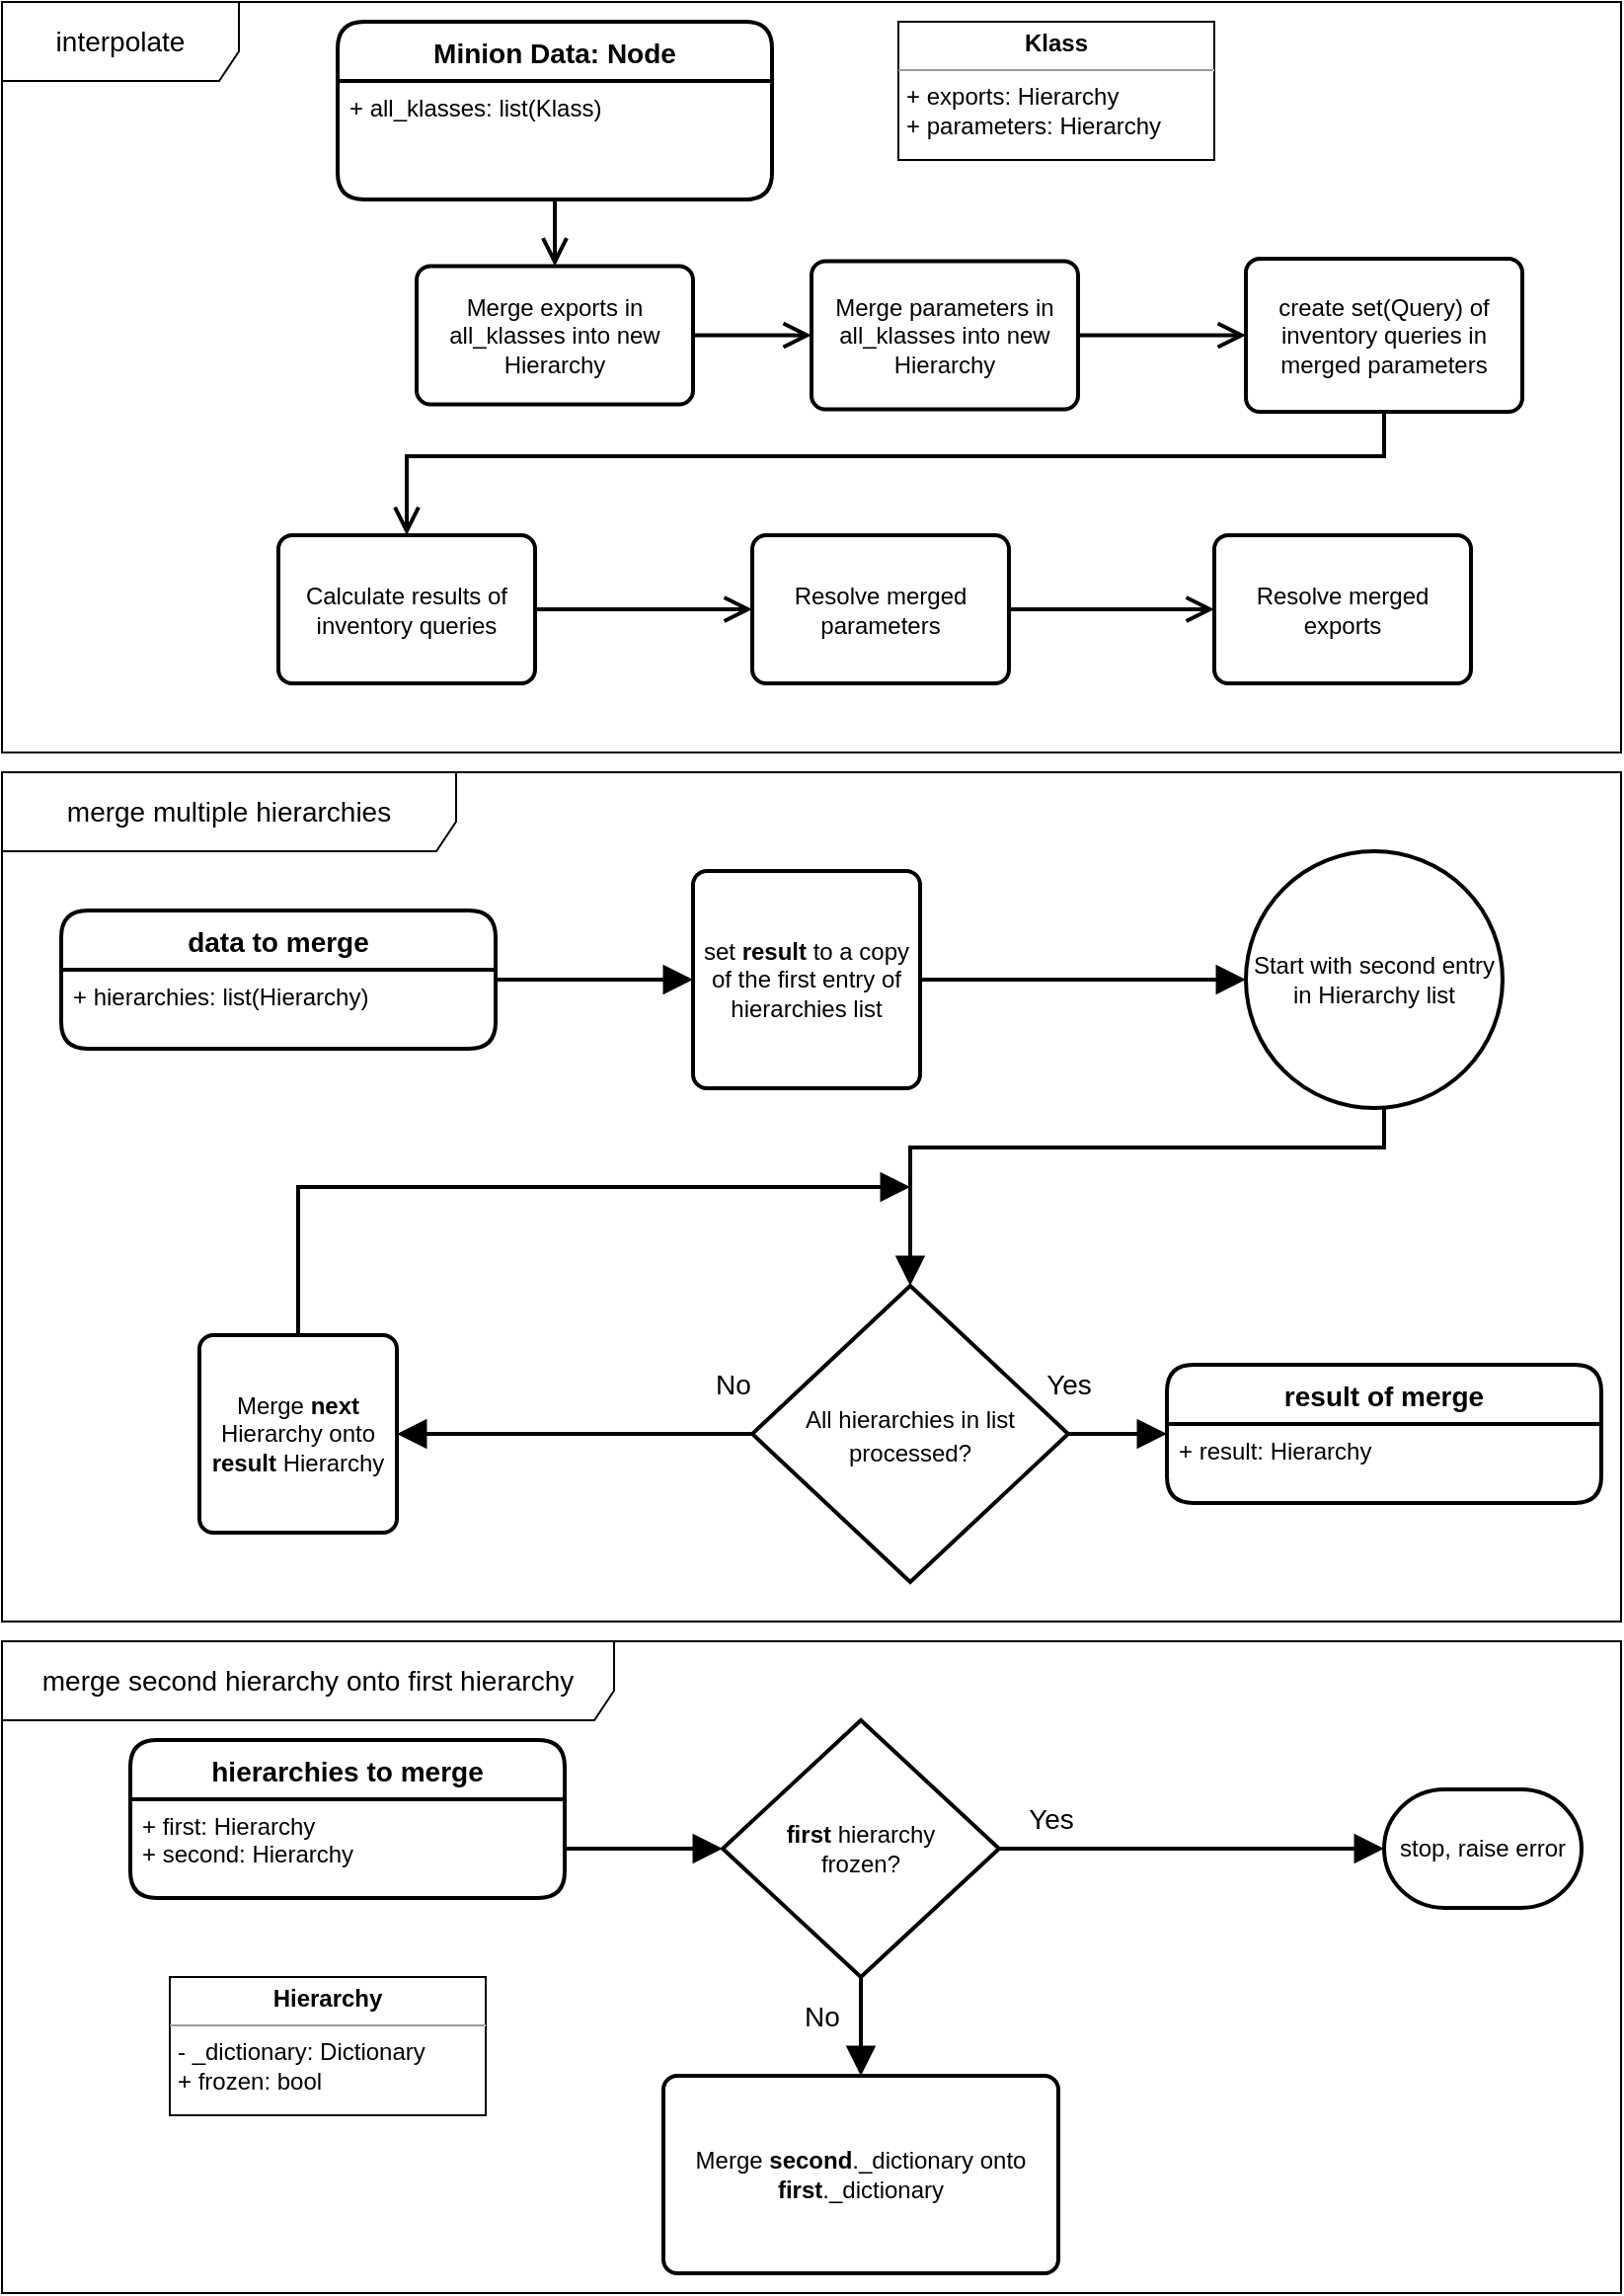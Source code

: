 <mxfile version="19.0.3" type="device" pages="5"><diagram id="8GNUUt8r-p-_Ky2hhOao" name="Page-1"><mxGraphModel dx="1234" dy="859" grid="1" gridSize="10" guides="1" tooltips="1" connect="1" arrows="1" fold="1" page="1" pageScale="1" pageWidth="827" pageHeight="1169" math="0" shadow="0"><root><mxCell id="0"/><mxCell id="1" parent="0"/><mxCell id="OSVgYpQh9gHIQk9Dytdp-1" value="merge second hierarchy onto first hierarchy" style="shape=umlFrame;whiteSpace=wrap;html=1;fontSize=14;width=310;height=40;" parent="1" vertex="1"><mxGeometry y="830" width="820" height="330" as="geometry"/></mxCell><mxCell id="9oxfUcIKun2ixCxUD-ee-19" value="&lt;font style=&quot;font-size: 14px;&quot;&gt;merge multiple hierarchies&lt;/font&gt;" style="shape=umlFrame;whiteSpace=wrap;html=1;fontSize=12;width=230;height=40;" parent="1" vertex="1"><mxGeometry y="390" width="820" height="430" as="geometry"/></mxCell><mxCell id="68kPKkpMmx3QNRQB7RH2-5" value="&lt;font style=&quot;font-size: 14px;&quot;&gt;interpolate&lt;br&gt;&lt;/font&gt;" style="shape=umlFrame;whiteSpace=wrap;html=1;width=120;height=40;" parent="1" vertex="1"><mxGeometry width="820" height="380" as="geometry"/></mxCell><mxCell id="8l7buxSIdnirwSYoR3bE-14" value="Minion Data: Node" style="swimlane;childLayout=stackLayout;horizontal=1;startSize=30;horizontalStack=0;rounded=1;fontSize=14;fontStyle=1;strokeWidth=2;resizeParent=0;resizeLast=1;shadow=0;dashed=0;align=center;" parent="1" vertex="1"><mxGeometry x="170" y="10" width="220" height="90" as="geometry"/></mxCell><mxCell id="8l7buxSIdnirwSYoR3bE-15" value="+ all_klasses: list(Klass)" style="align=left;strokeColor=none;fillColor=none;spacingLeft=4;fontSize=12;verticalAlign=top;resizable=0;rotatable=0;part=1;" parent="8l7buxSIdnirwSYoR3bE-14" vertex="1"><mxGeometry y="30" width="220" height="60" as="geometry"/></mxCell><mxCell id="68kPKkpMmx3QNRQB7RH2-10" style="edgeStyle=orthogonalEdgeStyle;rounded=0;orthogonalLoop=1;jettySize=auto;html=1;entryX=0;entryY=0.5;entryDx=0;entryDy=0;endArrow=open;endFill=0;startSize=10;endSize=10;strokeWidth=2;" parent="1" source="Af3IDCqEKKgumArmb7LC-2" target="Af3IDCqEKKgumArmb7LC-4" edge="1"><mxGeometry relative="1" as="geometry"/></mxCell><mxCell id="Af3IDCqEKKgumArmb7LC-2" value="Merge exports in all_klasses into new Hierarchy" style="rounded=1;whiteSpace=wrap;html=1;absoluteArcSize=1;arcSize=14;strokeWidth=2;" parent="1" vertex="1"><mxGeometry x="210" y="133.75" width="140" height="70" as="geometry"/></mxCell><mxCell id="w4pp7KVDJ4B4VN9vZXna-5" style="edgeStyle=orthogonalEdgeStyle;rounded=0;orthogonalLoop=1;jettySize=auto;html=1;exitX=1;exitY=0.5;exitDx=0;exitDy=0;entryX=0;entryY=0.5;entryDx=0;entryDy=0;endArrow=open;endFill=0;startSize=10;endSize=10;strokeWidth=2;" parent="1" source="Af3IDCqEKKgumArmb7LC-4" target="68kPKkpMmx3QNRQB7RH2-2" edge="1"><mxGeometry relative="1" as="geometry"/></mxCell><mxCell id="Af3IDCqEKKgumArmb7LC-4" value="&lt;font style=&quot;font-size: 12px;&quot;&gt;Merge parameters in all_klasses into new Hierarchy&lt;/font&gt;" style="rounded=1;whiteSpace=wrap;html=1;absoluteArcSize=1;arcSize=14;strokeWidth=2;" parent="1" vertex="1"><mxGeometry x="410" y="131.25" width="135" height="75" as="geometry"/></mxCell><mxCell id="w4pp7KVDJ4B4VN9vZXna-6" style="edgeStyle=orthogonalEdgeStyle;rounded=0;orthogonalLoop=1;jettySize=auto;html=1;endArrow=open;endFill=0;startSize=10;endSize=10;strokeWidth=2;" parent="1" source="68kPKkpMmx3QNRQB7RH2-2" target="68kPKkpMmx3QNRQB7RH2-4" edge="1"><mxGeometry relative="1" as="geometry"><Array as="points"><mxPoint x="700" y="230"/><mxPoint x="205" y="230"/></Array></mxGeometry></mxCell><mxCell id="68kPKkpMmx3QNRQB7RH2-2" value="&lt;font style=&quot;font-size: 12px;&quot;&gt;create set(Query) of inventory queries in merged parameters&lt;/font&gt;" style="rounded=1;whiteSpace=wrap;html=1;absoluteArcSize=1;arcSize=14;strokeWidth=2;" parent="1" vertex="1"><mxGeometry x="630" y="130" width="140" height="77.5" as="geometry"/></mxCell><mxCell id="68kPKkpMmx3QNRQB7RH2-13" style="edgeStyle=orthogonalEdgeStyle;rounded=0;orthogonalLoop=1;jettySize=auto;html=1;exitX=1;exitY=0.5;exitDx=0;exitDy=0;endArrow=open;endFill=0;startSize=10;endSize=10;strokeWidth=2;" parent="1" source="68kPKkpMmx3QNRQB7RH2-4" target="68kPKkpMmx3QNRQB7RH2-6" edge="1"><mxGeometry relative="1" as="geometry"/></mxCell><mxCell id="68kPKkpMmx3QNRQB7RH2-4" value="Calculate results of inventory queries" style="rounded=1;whiteSpace=wrap;html=1;absoluteArcSize=1;arcSize=14;strokeWidth=2;" parent="1" vertex="1"><mxGeometry x="140" y="270" width="130" height="75" as="geometry"/></mxCell><mxCell id="68kPKkpMmx3QNRQB7RH2-14" style="edgeStyle=orthogonalEdgeStyle;rounded=0;orthogonalLoop=1;jettySize=auto;html=1;exitX=1;exitY=0.5;exitDx=0;exitDy=0;endArrow=open;endFill=0;startSize=10;endSize=10;strokeWidth=2;" parent="1" source="68kPKkpMmx3QNRQB7RH2-6" target="68kPKkpMmx3QNRQB7RH2-7" edge="1"><mxGeometry relative="1" as="geometry"/></mxCell><mxCell id="68kPKkpMmx3QNRQB7RH2-6" value="Resolve merged parameters" style="rounded=1;whiteSpace=wrap;html=1;absoluteArcSize=1;arcSize=14;strokeWidth=2;" parent="1" vertex="1"><mxGeometry x="380" y="270" width="130" height="75" as="geometry"/></mxCell><mxCell id="68kPKkpMmx3QNRQB7RH2-7" value="Resolve merged exports" style="rounded=1;whiteSpace=wrap;html=1;absoluteArcSize=1;arcSize=14;strokeWidth=2;" parent="1" vertex="1"><mxGeometry x="614" y="270" width="130" height="75" as="geometry"/></mxCell><mxCell id="w4pp7KVDJ4B4VN9vZXna-1" value="&lt;p style=&quot;margin:0px;margin-top:4px;text-align:center;&quot;&gt;&lt;b&gt;Klass&lt;/b&gt;&lt;/p&gt;&lt;hr size=&quot;1&quot;&gt;&lt;p style=&quot;margin:0px;margin-left:4px;&quot;&gt;+ exports: Hierarchy&lt;/p&gt;&lt;p style=&quot;margin:0px;margin-left:4px;&quot;&gt;+ parameters: Hierarchy&lt;/p&gt;" style="verticalAlign=top;align=left;overflow=fill;fontSize=12;fontFamily=Helvetica;html=1;" parent="1" vertex="1"><mxGeometry x="454" y="10" width="160" height="70" as="geometry"/></mxCell><mxCell id="w4pp7KVDJ4B4VN9vZXna-3" style="edgeStyle=orthogonalEdgeStyle;rounded=0;orthogonalLoop=1;jettySize=auto;html=1;endArrow=open;endFill=0;startSize=10;endSize=10;strokeWidth=2;" parent="1" source="8l7buxSIdnirwSYoR3bE-15" target="Af3IDCqEKKgumArmb7LC-2" edge="1"><mxGeometry relative="1" as="geometry"/></mxCell><mxCell id="9oxfUcIKun2ixCxUD-ee-1" style="edgeStyle=orthogonalEdgeStyle;rounded=0;orthogonalLoop=1;jettySize=auto;html=1;fontSize=14;endArrow=block;endFill=1;startSize=10;endSize=10;strokeWidth=2;entryX=0;entryY=0.5;entryDx=0;entryDy=0;" parent="1" source="9oxfUcIKun2ixCxUD-ee-2" target="9oxfUcIKun2ixCxUD-ee-5" edge="1"><mxGeometry relative="1" as="geometry"/></mxCell><mxCell id="9oxfUcIKun2ixCxUD-ee-2" value="data to merge" style="swimlane;childLayout=stackLayout;horizontal=1;startSize=30;horizontalStack=0;rounded=1;fontSize=14;fontStyle=1;strokeWidth=2;resizeParent=0;resizeLast=1;shadow=0;dashed=0;align=center;" parent="1" vertex="1"><mxGeometry x="30" y="460" width="220" height="70" as="geometry"/></mxCell><mxCell id="9oxfUcIKun2ixCxUD-ee-3" value="+ hierarchies: list(Hierarchy)" style="align=left;strokeColor=none;fillColor=none;spacingLeft=4;fontSize=12;verticalAlign=top;resizable=0;rotatable=0;part=1;" parent="9oxfUcIKun2ixCxUD-ee-2" vertex="1"><mxGeometry y="30" width="220" height="40" as="geometry"/></mxCell><mxCell id="9oxfUcIKun2ixCxUD-ee-4" style="edgeStyle=orthogonalEdgeStyle;rounded=0;orthogonalLoop=1;jettySize=auto;html=1;fontSize=14;endArrow=block;endFill=1;startSize=10;endSize=10;strokeWidth=2;entryX=1;entryY=0.5;entryDx=0;entryDy=0;entryPerimeter=0;" parent="1" source="9oxfUcIKun2ixCxUD-ee-5" target="9oxfUcIKun2ixCxUD-ee-16" edge="1"><mxGeometry relative="1" as="geometry"><mxPoint x="440" y="585" as="sourcePoint"/></mxGeometry></mxCell><mxCell id="9oxfUcIKun2ixCxUD-ee-5" value="&lt;font style=&quot;font-size: 12px;&quot;&gt;set &lt;b&gt;result&lt;/b&gt; to a copy of the first entry of hierarchies list&lt;/font&gt;" style="rounded=1;whiteSpace=wrap;html=1;absoluteArcSize=1;arcSize=14;strokeWidth=2;" parent="1" vertex="1"><mxGeometry x="350" y="440" width="115" height="110" as="geometry"/></mxCell><mxCell id="9oxfUcIKun2ixCxUD-ee-7" value="result of merge" style="swimlane;childLayout=stackLayout;horizontal=1;startSize=30;horizontalStack=0;rounded=1;fontSize=14;fontStyle=1;strokeWidth=2;resizeParent=0;resizeLast=1;shadow=0;dashed=0;align=center;" parent="1" vertex="1"><mxGeometry x="590" y="690" width="220" height="70" as="geometry"/></mxCell><mxCell id="9oxfUcIKun2ixCxUD-ee-8" value="+ result: Hierarchy" style="align=left;strokeColor=none;fillColor=none;spacingLeft=4;fontSize=12;verticalAlign=top;resizable=0;rotatable=0;part=1;" parent="9oxfUcIKun2ixCxUD-ee-7" vertex="1"><mxGeometry y="30" width="220" height="40" as="geometry"/></mxCell><mxCell id="f3iINzEdQGO1jpnkCy1E-6" value="No" style="edgeStyle=orthogonalEdgeStyle;rounded=0;orthogonalLoop=1;jettySize=auto;html=1;fontSize=14;endArrow=block;endFill=1;startSize=10;endSize=10;strokeWidth=2;" parent="1" source="9oxfUcIKun2ixCxUD-ee-10" target="I0JTeFYwdEVUiVzErFGv-1" edge="1"><mxGeometry x="-0.889" y="-25" relative="1" as="geometry"><mxPoint as="offset"/></mxGeometry></mxCell><mxCell id="f3iINzEdQGO1jpnkCy1E-8" value="Yes" style="edgeStyle=orthogonalEdgeStyle;rounded=0;orthogonalLoop=1;jettySize=auto;html=1;exitX=1;exitY=0.5;exitDx=0;exitDy=0;exitPerimeter=0;entryX=0;entryY=0.5;entryDx=0;entryDy=0;fontSize=14;endArrow=block;endFill=1;startSize=10;endSize=10;strokeWidth=2;" parent="1" source="9oxfUcIKun2ixCxUD-ee-10" target="9oxfUcIKun2ixCxUD-ee-7" edge="1"><mxGeometry x="-1" y="25" relative="1" as="geometry"><mxPoint as="offset"/></mxGeometry></mxCell><mxCell id="9oxfUcIKun2ixCxUD-ee-10" value="&lt;font style=&quot;font-size: 12px;&quot;&gt;All hierarchies in list processed?&lt;/font&gt;" style="strokeWidth=2;html=1;shape=mxgraph.flowchart.decision;whiteSpace=wrap;fontSize=14;" parent="1" vertex="1"><mxGeometry x="380" y="650" width="160" height="150" as="geometry"/></mxCell><mxCell id="f3iINzEdQGO1jpnkCy1E-9" style="edgeStyle=orthogonalEdgeStyle;rounded=0;orthogonalLoop=1;jettySize=auto;html=1;fontSize=12;endArrow=block;endFill=1;startSize=10;endSize=10;strokeWidth=2;" parent="1" source="9oxfUcIKun2ixCxUD-ee-16" target="9oxfUcIKun2ixCxUD-ee-10" edge="1"><mxGeometry relative="1" as="geometry"><Array as="points"><mxPoint x="700" y="580"/><mxPoint x="460" y="580"/></Array></mxGeometry></mxCell><mxCell id="9oxfUcIKun2ixCxUD-ee-16" value="&lt;font style=&quot;font-size: 12px;&quot;&gt;Start with second entry in Hierarchy list&lt;/font&gt;" style="strokeWidth=2;html=1;shape=mxgraph.flowchart.start_1;whiteSpace=wrap;fontSize=12;direction=west;" parent="1" vertex="1"><mxGeometry x="630" y="430" width="130" height="130" as="geometry"/></mxCell><mxCell id="9oxfUcIKun2ixCxUD-ee-22" value="&lt;p style=&quot;margin:0px;margin-top:4px;text-align:center;&quot;&gt;&lt;b&gt;Hierarchy&lt;/b&gt;&lt;/p&gt;&lt;hr size=&quot;1&quot;&gt;&lt;p style=&quot;margin:0px;margin-left:4px;&quot;&gt;- _dictionary: Dictionary&lt;/p&gt;&lt;p style=&quot;margin:0px;margin-left:4px;&quot;&gt;+ frozen: bool&lt;/p&gt;" style="verticalAlign=top;align=left;overflow=fill;fontSize=12;fontFamily=Helvetica;html=1;" parent="1" vertex="1"><mxGeometry x="85" y="1000" width="160" height="70" as="geometry"/></mxCell><mxCell id="f3iINzEdQGO1jpnkCy1E-10" style="edgeStyle=orthogonalEdgeStyle;rounded=0;orthogonalLoop=1;jettySize=auto;html=1;fontSize=12;endArrow=block;endFill=1;startSize=10;endSize=10;strokeWidth=2;" parent="1" source="I0JTeFYwdEVUiVzErFGv-1" edge="1"><mxGeometry relative="1" as="geometry"><mxPoint x="460" y="600" as="targetPoint"/><Array as="points"><mxPoint x="150" y="600"/></Array></mxGeometry></mxCell><mxCell id="I0JTeFYwdEVUiVzErFGv-1" value="Merge &lt;b&gt;next&lt;/b&gt; Hierarchy onto &lt;b&gt;result&lt;/b&gt; Hierarchy" style="rounded=1;whiteSpace=wrap;html=1;absoluteArcSize=1;arcSize=14;strokeWidth=2;fontSize=12;" parent="1" vertex="1"><mxGeometry x="100" y="675" width="100" height="100" as="geometry"/></mxCell><mxCell id="iv8uh5iYl59j9Kotqmfv-1" value="hierarchies to merge" style="swimlane;childLayout=stackLayout;horizontal=1;startSize=30;horizontalStack=0;rounded=1;fontSize=14;fontStyle=1;strokeWidth=2;resizeParent=0;resizeLast=1;shadow=0;dashed=0;align=center;" parent="1" vertex="1"><mxGeometry x="65" y="880" width="220" height="80" as="geometry"/></mxCell><mxCell id="iv8uh5iYl59j9Kotqmfv-2" value="+ first: Hierarchy&#10;+ second: Hierarchy" style="align=left;strokeColor=none;fillColor=none;spacingLeft=4;fontSize=12;verticalAlign=top;resizable=0;rotatable=0;part=1;" parent="iv8uh5iYl59j9Kotqmfv-1" vertex="1"><mxGeometry y="30" width="220" height="50" as="geometry"/></mxCell><mxCell id="iv8uh5iYl59j9Kotqmfv-3" value="Yes" style="edgeStyle=orthogonalEdgeStyle;rounded=0;orthogonalLoop=1;jettySize=auto;html=1;exitX=1;exitY=0.5;exitDx=0;exitDy=0;exitPerimeter=0;entryX=0;entryY=0.5;entryDx=0;entryDy=0;entryPerimeter=0;fontSize=14;endArrow=block;endFill=1;startSize=10;endSize=10;strokeWidth=2;" parent="1" source="iv8uh5iYl59j9Kotqmfv-4" target="iv8uh5iYl59j9Kotqmfv-5" edge="1"><mxGeometry x="-0.733" y="15" relative="1" as="geometry"><mxPoint as="offset"/></mxGeometry></mxCell><mxCell id="iv8uh5iYl59j9Kotqmfv-9" value="No" style="edgeStyle=orthogonalEdgeStyle;rounded=0;orthogonalLoop=1;jettySize=auto;html=1;entryX=0.5;entryY=0;entryDx=0;entryDy=0;fontSize=14;endArrow=block;endFill=1;startSize=10;endSize=10;strokeWidth=2;" parent="1" source="iv8uh5iYl59j9Kotqmfv-4" target="iv8uh5iYl59j9Kotqmfv-7" edge="1"><mxGeometry x="-0.2" y="-20" relative="1" as="geometry"><mxPoint as="offset"/></mxGeometry></mxCell><mxCell id="iv8uh5iYl59j9Kotqmfv-4" value="&lt;font style=&quot;font-size: 12px;&quot;&gt;&lt;b style=&quot;font-size: 12px;&quot;&gt;first&lt;/b&gt; hierarchy&lt;br style=&quot;font-size: 12px;&quot;&gt;frozen?&lt;/font&gt;" style="strokeWidth=2;html=1;shape=mxgraph.flowchart.decision;whiteSpace=wrap;fontSize=12;" parent="1" vertex="1"><mxGeometry x="365" y="870" width="140" height="130" as="geometry"/></mxCell><mxCell id="iv8uh5iYl59j9Kotqmfv-5" value="&lt;font style=&quot;font-size: 12px;&quot;&gt;stop, raise error&lt;/font&gt;" style="strokeWidth=2;html=1;shape=mxgraph.flowchart.terminator;whiteSpace=wrap;fontSize=12;" parent="1" vertex="1"><mxGeometry x="700" y="905" width="100" height="60" as="geometry"/></mxCell><mxCell id="iv8uh5iYl59j9Kotqmfv-6" style="edgeStyle=orthogonalEdgeStyle;rounded=0;orthogonalLoop=1;jettySize=auto;html=1;fontSize=14;endArrow=block;endFill=1;startSize=10;endSize=10;strokeWidth=2;" parent="1" source="iv8uh5iYl59j9Kotqmfv-2" target="iv8uh5iYl59j9Kotqmfv-4" edge="1"><mxGeometry relative="1" as="geometry"/></mxCell><mxCell id="iv8uh5iYl59j9Kotqmfv-7" value="Merge &lt;b&gt;second&lt;/b&gt;._dictionary onto &lt;b&gt;first&lt;/b&gt;._dictionary" style="rounded=1;whiteSpace=wrap;html=1;absoluteArcSize=1;arcSize=14;strokeWidth=2;fontSize=12;" parent="1" vertex="1"><mxGeometry x="335" y="1050" width="200" height="100" as="geometry"/></mxCell></root></mxGraphModel></diagram><diagram id="RKlRNqIzdCPO2K-KtePt" name="Page-2"><mxGraphModel dx="1234" dy="859" grid="1" gridSize="10" guides="1" tooltips="1" connect="1" arrows="1" fold="1" page="1" pageScale="1" pageWidth="827" pageHeight="1169" math="0" shadow="0"><root><mxCell id="0"/><mxCell id="1" parent="0"/><mxCell id="VZOVAS_Ll5hRllvLedOE-1" value="merge Value onto Merged" style="shape=umlFrame;whiteSpace=wrap;html=1;shadow=0;fontSize=14;fillColor=#FFFFFF;width=200;height=30;" parent="1" vertex="1"><mxGeometry y="530" width="820" height="630" as="geometry"/></mxCell><mxCell id="PPsxmlG-wX5C92J6CQ8H-20" value="&lt;font style=&quot;font-size: 14px;&quot;&gt;merge first Value onto second&lt;/font&gt;" style="shape=umlFrame;whiteSpace=wrap;html=1;shadow=0;fontSize=12;fillColor=#FFFFFF;width=200;height=40;" parent="1" vertex="1"><mxGeometry width="820" height="520" as="geometry"/></mxCell><mxCell id="kROEH0G2x7Xsenxlhvzm-1" value="values to merge" style="swimlane;childLayout=stackLayout;horizontal=1;startSize=30;horizontalStack=0;rounded=1;fontSize=14;fontStyle=1;strokeWidth=2;resizeParent=0;resizeLast=1;shadow=0;dashed=0;align=center;" parent="1" vertex="1"><mxGeometry x="50" y="50" width="150" height="80" as="geometry"/></mxCell><mxCell id="kROEH0G2x7Xsenxlhvzm-2" value="+ first: Value&#10;+ second: Value" style="align=left;strokeColor=none;fillColor=none;spacingLeft=4;fontSize=12;verticalAlign=top;resizable=0;rotatable=0;part=1;" parent="kROEH0G2x7Xsenxlhvzm-1" vertex="1"><mxGeometry y="30" width="150" height="50" as="geometry"/></mxCell><mxCell id="MjEcOyF98qlN-JdGWIqK-15" value="&lt;font style=&quot;font-size: 14px;&quot;&gt;Plain&lt;/font&gt;" style="edgeStyle=orthogonalEdgeStyle;rounded=0;orthogonalLoop=1;jettySize=auto;html=1;fontSize=12;endArrow=block;endFill=1;startSize=10;endSize=10;strokeWidth=2;" parent="1" source="MjEcOyF98qlN-JdGWIqK-3" target="WzAzCEtFAjGnLh4EhScd-1" edge="1"><mxGeometry x="0.255" y="10" relative="1" as="geometry"><mxPoint x="220" y="275" as="targetPoint"/><Array as="points"><mxPoint x="125" y="340"/><mxPoint x="250" y="340"/><mxPoint x="250" y="100"/></Array><mxPoint as="offset"/></mxGeometry></mxCell><mxCell id="WzAzCEtFAjGnLh4EhScd-3" style="edgeStyle=orthogonalEdgeStyle;rounded=0;orthogonalLoop=1;jettySize=auto;html=1;fontSize=14;endArrow=block;endFill=1;startSize=10;endSize=10;strokeWidth=2;" parent="1" source="MjEcOyF98qlN-JdGWIqK-3" target="WzAzCEtFAjGnLh4EhScd-2" edge="1"><mxGeometry relative="1" as="geometry"><Array as="points"><mxPoint x="125" y="340"/><mxPoint x="250" y="340"/><mxPoint x="250" y="230"/></Array></mxGeometry></mxCell><mxCell id="WzAzCEtFAjGnLh4EhScd-5" value="Merged" style="edgeLabel;html=1;align=center;verticalAlign=middle;resizable=0;points=[];fontSize=14;" parent="WzAzCEtFAjGnLh4EhScd-3" vertex="1" connectable="0"><mxGeometry x="0.351" y="-4" relative="1" as="geometry"><mxPoint x="-71" y="-24" as="offset"/></mxGeometry></mxCell><mxCell id="MHW-eDzuMZwAHI5AufxQ-3" value="Dictionary" style="edgeStyle=orthogonalEdgeStyle;rounded=0;orthogonalLoop=1;jettySize=auto;html=1;entryX=0;entryY=0.5;entryDx=0;entryDy=0;fontSize=14;endArrow=block;endFill=1;startSize=10;endSize=10;strokeWidth=2;" parent="1" source="MjEcOyF98qlN-JdGWIqK-3" target="MHW-eDzuMZwAHI5AufxQ-1" edge="1"><mxGeometry x="-0.065" y="15" relative="1" as="geometry"><Array as="points"><mxPoint x="125" y="340"/></Array><mxPoint as="offset"/></mxGeometry></mxCell><mxCell id="MHW-eDzuMZwAHI5AufxQ-4" value="List" style="edgeStyle=orthogonalEdgeStyle;rounded=0;orthogonalLoop=1;jettySize=auto;html=1;entryX=0;entryY=0.5;entryDx=0;entryDy=0;fontSize=14;endArrow=block;endFill=1;startSize=10;endSize=10;strokeWidth=2;" parent="1" source="MjEcOyF98qlN-JdGWIqK-3" target="MHW-eDzuMZwAHI5AufxQ-2" edge="1"><mxGeometry x="0.068" y="10" relative="1" as="geometry"><Array as="points"><mxPoint x="125" y="340"/><mxPoint x="250" y="340"/><mxPoint x="250" y="460"/></Array><mxPoint as="offset"/></mxGeometry></mxCell><mxCell id="MjEcOyF98qlN-JdGWIqK-3" value="&lt;font style=&quot;font-size: 12px;&quot;&gt;Type of &lt;b&gt;first&lt;br&gt;&lt;/b&gt;value&lt;/font&gt;" style="strokeWidth=2;html=1;shape=mxgraph.flowchart.decision;whiteSpace=wrap;fontSize=14;" parent="1" vertex="1"><mxGeometry x="72.5" y="190" width="105" height="110" as="geometry"/></mxCell><mxCell id="MjEcOyF98qlN-JdGWIqK-7" style="edgeStyle=orthogonalEdgeStyle;rounded=0;orthogonalLoop=1;jettySize=auto;html=1;entryX=0.5;entryY=0;entryDx=0;entryDy=0;entryPerimeter=0;fontSize=14;endArrow=block;endFill=1;startSize=10;endSize=10;strokeWidth=2;" parent="1" source="kROEH0G2x7Xsenxlhvzm-2" target="MjEcOyF98qlN-JdGWIqK-3" edge="1"><mxGeometry relative="1" as="geometry"/></mxCell><mxCell id="WzAzCEtFAjGnLh4EhScd-1" value="Merge second onto Plain" style="rounded=1;whiteSpace=wrap;html=1;absoluteArcSize=1;arcSize=14;strokeWidth=2;shadow=0;fontSize=14;fillColor=#FFFFFF;" parent="1" vertex="1"><mxGeometry x="580" y="50" width="100" height="100" as="geometry"/></mxCell><mxCell id="WzAzCEtFAjGnLh4EhScd-2" value="Merge second onto Merged" style="rounded=1;whiteSpace=wrap;html=1;absoluteArcSize=1;arcSize=14;strokeWidth=2;shadow=0;fontSize=14;fillColor=#FFFFFF;" parent="1" vertex="1"><mxGeometry x="580" y="170" width="100" height="100" as="geometry"/></mxCell><mxCell id="MHW-eDzuMZwAHI5AufxQ-1" value="Merge second onto Dictionary" style="rounded=1;whiteSpace=wrap;html=1;absoluteArcSize=1;arcSize=14;strokeWidth=2;shadow=0;fontSize=14;fillColor=#FFFFFF;" parent="1" vertex="1"><mxGeometry x="580" y="290" width="100" height="100" as="geometry"/></mxCell><mxCell id="MHW-eDzuMZwAHI5AufxQ-2" value="Merge second onto List" style="rounded=1;whiteSpace=wrap;html=1;absoluteArcSize=1;arcSize=14;strokeWidth=2;shadow=0;fontSize=14;fillColor=#FFFFFF;" parent="1" vertex="1"><mxGeometry x="580" y="410" width="100" height="100" as="geometry"/></mxCell><mxCell id="PPsxmlG-wX5C92J6CQ8H-1" value="values to merge" style="swimlane;childLayout=stackLayout;horizontal=1;startSize=30;horizontalStack=0;rounded=1;fontSize=14;fontStyle=1;strokeWidth=2;resizeParent=0;resizeLast=1;shadow=0;dashed=0;align=center;" parent="1" vertex="1"><mxGeometry x="31" y="580" width="150" height="90" as="geometry"/></mxCell><mxCell id="PPsxmlG-wX5C92J6CQ8H-2" value="+ first: Merged&#10;+ second: Value" style="align=left;strokeColor=none;fillColor=none;spacingLeft=4;fontSize=12;verticalAlign=top;resizable=0;rotatable=0;part=1;" parent="PPsxmlG-wX5C92J6CQ8H-1" vertex="1"><mxGeometry y="30" width="150" height="60" as="geometry"/></mxCell><mxCell id="PPsxmlG-wX5C92J6CQ8H-3" style="edgeStyle=orthogonalEdgeStyle;rounded=0;orthogonalLoop=1;jettySize=auto;html=1;fontSize=14;endArrow=block;endFill=1;startSize=10;endSize=10;strokeWidth=2;" parent="1" source="PPsxmlG-wX5C92J6CQ8H-6" target="PPsxmlG-wX5C92J6CQ8H-8" edge="1"><mxGeometry relative="1" as="geometry"><Array as="points"><mxPoint x="431" y="785"/><mxPoint x="431" y="785"/></Array></mxGeometry></mxCell><mxCell id="PPsxmlG-wX5C92J6CQ8H-4" value="Merged" style="edgeLabel;html=1;align=center;verticalAlign=middle;resizable=0;points=[];fontSize=14;" parent="PPsxmlG-wX5C92J6CQ8H-3" vertex="1" connectable="0"><mxGeometry x="0.062" y="-1" relative="1" as="geometry"><mxPoint x="1" as="offset"/></mxGeometry></mxCell><mxCell id="PPsxmlG-wX5C92J6CQ8H-5" value="All others" style="edgeStyle=orthogonalEdgeStyle;rounded=0;orthogonalLoop=1;jettySize=auto;html=1;entryX=0;entryY=0.5;entryDx=0;entryDy=0;entryPerimeter=0;fontSize=14;endArrow=block;endFill=1;startSize=10;endSize=10;strokeWidth=2;" parent="1" source="PPsxmlG-wX5C92J6CQ8H-6" target="PPsxmlG-wX5C92J6CQ8H-11" edge="1"><mxGeometry relative="1" as="geometry"><Array as="points"><mxPoint x="106" y="985"/></Array></mxGeometry></mxCell><mxCell id="PPsxmlG-wX5C92J6CQ8H-6" value="&lt;font style=&quot;font-size: 12px;&quot;&gt;Type of &lt;b&gt;second&lt;/b&gt;&amp;nbsp;value&lt;/font&gt;" style="strokeWidth=2;html=1;shape=mxgraph.flowchart.decision;whiteSpace=wrap;fontSize=14;" parent="1" vertex="1"><mxGeometry x="53.5" y="730" width="105" height="110" as="geometry"/></mxCell><mxCell id="PPsxmlG-wX5C92J6CQ8H-7" style="edgeStyle=orthogonalEdgeStyle;rounded=0;orthogonalLoop=1;jettySize=auto;html=1;fontSize=14;endArrow=block;endFill=1;startSize=10;endSize=10;strokeWidth=2;" parent="1" source="PPsxmlG-wX5C92J6CQ8H-2" target="PPsxmlG-wX5C92J6CQ8H-6" edge="1"><mxGeometry relative="1" as="geometry"/></mxCell><mxCell id="PPsxmlG-wX5C92J6CQ8H-8" value="&lt;font style=&quot;font-size: 12px;&quot;&gt;stop, raise error&lt;/font&gt;" style="strokeWidth=2;html=1;shape=mxgraph.flowchart.terminator;whiteSpace=wrap;fontSize=12;" parent="1" vertex="1"><mxGeometry x="700" y="755" width="100" height="60" as="geometry"/></mxCell><mxCell id="PPsxmlG-wX5C92J6CQ8H-9" style="edgeStyle=orthogonalEdgeStyle;rounded=0;orthogonalLoop=1;jettySize=auto;html=1;entryX=0;entryY=0.38;entryDx=0;entryDy=0;entryPerimeter=0;fontSize=12;endArrow=block;endFill=1;startSize=10;endSize=10;strokeWidth=2;" parent="1" source="PPsxmlG-wX5C92J6CQ8H-11" target="PPsxmlG-wX5C92J6CQ8H-13" edge="1"><mxGeometry relative="1" as="geometry"><Array as="points"><mxPoint x="236" y="868"/></Array></mxGeometry></mxCell><mxCell id="PPsxmlG-wX5C92J6CQ8H-10" style="edgeStyle=orthogonalEdgeStyle;rounded=0;orthogonalLoop=1;jettySize=auto;html=1;entryX=0;entryY=0.5;entryDx=0;entryDy=0;fontSize=12;endArrow=block;endFill=1;startSize=10;endSize=10;strokeWidth=2;" parent="1" source="PPsxmlG-wX5C92J6CQ8H-11" target="PPsxmlG-wX5C92J6CQ8H-15" edge="1"><mxGeometry relative="1" as="geometry"><Array as="points"><mxPoint x="236" y="1100"/></Array></mxGeometry></mxCell><mxCell id="PPsxmlG-wX5C92J6CQ8H-11" value="&lt;span style=&quot;font-size: 12px;&quot;&gt;&lt;b&gt;first&lt;/b&gt;&lt;br&gt;copy on&lt;br&gt;change?&lt;/span&gt;" style="strokeWidth=2;html=1;shape=mxgraph.flowchart.decision;whiteSpace=wrap;fontSize=14;" parent="1" vertex="1"><mxGeometry x="181" y="930" width="110" height="110" as="geometry"/></mxCell><mxCell id="PPsxmlG-wX5C92J6CQ8H-12" style="edgeStyle=orthogonalEdgeStyle;rounded=0;orthogonalLoop=1;jettySize=auto;html=1;entryX=0;entryY=0.25;entryDx=0;entryDy=0;fontSize=12;endArrow=block;endFill=1;startSize=10;endSize=10;strokeWidth=2;" parent="1" source="PPsxmlG-wX5C92J6CQ8H-13" target="PPsxmlG-wX5C92J6CQ8H-17" edge="1"><mxGeometry relative="1" as="geometry"/></mxCell><mxCell id="PPsxmlG-wX5C92J6CQ8H-13" value="&lt;font style=&quot;font-size: 12px;&quot;&gt;Append &lt;b&gt;second&lt;/b&gt; to &lt;b&gt;first&lt;/b&gt;&amp;nbsp;Value list&lt;/font&gt;" style="rounded=1;whiteSpace=wrap;html=1;absoluteArcSize=1;arcSize=14;strokeWidth=2;shadow=0;fontSize=14;fillColor=#FFFFFF;" parent="1" vertex="1"><mxGeometry x="361" y="830" width="100" height="100" as="geometry"/></mxCell><mxCell id="PPsxmlG-wX5C92J6CQ8H-14" style="edgeStyle=orthogonalEdgeStyle;rounded=0;orthogonalLoop=1;jettySize=auto;html=1;entryX=0;entryY=0.25;entryDx=0;entryDy=0;fontSize=12;endArrow=block;endFill=1;startSize=10;endSize=10;strokeWidth=2;" parent="1" source="PPsxmlG-wX5C92J6CQ8H-15" target="PPsxmlG-wX5C92J6CQ8H-19" edge="1"><mxGeometry relative="1" as="geometry"/></mxCell><mxCell id="PPsxmlG-wX5C92J6CQ8H-15" value="&lt;font style=&quot;font-size: 12px;&quot;&gt;Copy &lt;b&gt;first&lt;/b&gt;, append &lt;b&gt;second&lt;/b&gt; to &lt;b&gt;copy&lt;/b&gt; Value list&lt;/font&gt;" style="rounded=1;whiteSpace=wrap;html=1;absoluteArcSize=1;arcSize=14;strokeWidth=2;shadow=0;fontSize=14;fillColor=#FFFFFF;" parent="1" vertex="1"><mxGeometry x="361" y="1050" width="100" height="100" as="geometry"/></mxCell><mxCell id="PPsxmlG-wX5C92J6CQ8H-16" value="return" style="swimlane;childLayout=stackLayout;horizontal=1;startSize=30;horizontalStack=0;rounded=1;fontSize=14;fontStyle=1;strokeWidth=2;resizeParent=0;resizeLast=1;shadow=0;dashed=0;align=center;" parent="1" vertex="1"><mxGeometry x="650" y="840" width="150" height="60" as="geometry"/></mxCell><mxCell id="PPsxmlG-wX5C92J6CQ8H-17" value="+ first: Merged" style="align=left;strokeColor=none;fillColor=none;spacingLeft=4;fontSize=12;verticalAlign=top;resizable=0;rotatable=0;part=1;" parent="PPsxmlG-wX5C92J6CQ8H-16" vertex="1"><mxGeometry y="30" width="150" height="30" as="geometry"/></mxCell><mxCell id="PPsxmlG-wX5C92J6CQ8H-18" value="return" style="swimlane;childLayout=stackLayout;horizontal=1;startSize=30;horizontalStack=0;rounded=1;fontSize=14;fontStyle=1;strokeWidth=2;resizeParent=0;resizeLast=1;shadow=0;dashed=0;align=center;" parent="1" vertex="1"><mxGeometry x="650" y="1060" width="150" height="60" as="geometry"/></mxCell><mxCell id="PPsxmlG-wX5C92J6CQ8H-19" value="+ copy: Merged" style="align=left;strokeColor=none;fillColor=none;spacingLeft=4;fontSize=12;verticalAlign=top;resizable=0;rotatable=0;part=1;" parent="PPsxmlG-wX5C92J6CQ8H-18" vertex="1"><mxGeometry y="30" width="150" height="30" as="geometry"/></mxCell></root></mxGraphModel></diagram><diagram id="5k-EptD79LFdnPD6lNGq" name="Page-3"><mxGraphModel dx="1234" dy="859" grid="1" gridSize="10" guides="1" tooltips="1" connect="1" arrows="1" fold="1" page="1" pageScale="1" pageWidth="827" pageHeight="1169" math="0" shadow="0"><root><mxCell id="0"/><mxCell id="1" parent="0"/><mxCell id="iQM6E5q1N7psdOvS9Zm5-2" value="merge Value onto Plain" style="shape=umlFrame;whiteSpace=wrap;html=1;shadow=0;fontSize=14;fillColor=#FFFFFF;width=160;height=40;" parent="1" vertex="1"><mxGeometry width="820" height="1040" as="geometry"/></mxCell><mxCell id="Fbuw8GszPEsALIZUfDS_-2" style="edgeStyle=orthogonalEdgeStyle;rounded=0;orthogonalLoop=1;jettySize=auto;html=1;entryX=0.5;entryY=0;entryDx=0;entryDy=0;entryPerimeter=0;fontSize=14;endArrow=block;endFill=1;startSize=10;endSize=10;strokeWidth=2;" parent="1" source="Fbuw8GszPEsALIZUfDS_-6" target="Fbuw8GszPEsALIZUfDS_-18" edge="1"><mxGeometry relative="1" as="geometry"/></mxCell><mxCell id="Fbuw8GszPEsALIZUfDS_-3" value="Dictionary&lt;br&gt;or&lt;br&gt;List" style="edgeLabel;html=1;align=center;verticalAlign=middle;resizable=0;points=[];fontSize=14;" parent="Fbuw8GszPEsALIZUfDS_-2" vertex="1" connectable="0"><mxGeometry x="-0.2" relative="1" as="geometry"><mxPoint as="offset"/></mxGeometry></mxCell><mxCell id="FEaHr68eU_qzLpVRwb3d-7" value="Plain" style="edgeStyle=orthogonalEdgeStyle;rounded=0;orthogonalLoop=1;jettySize=auto;html=1;entryX=0;entryY=0.5;entryDx=0;entryDy=0;entryPerimeter=0;fontSize=14;endArrow=block;endFill=1;startSize=10;endSize=10;strokeWidth=2;" parent="1" source="Fbuw8GszPEsALIZUfDS_-6" target="Fbuw8GszPEsALIZUfDS_-12" edge="1"><mxGeometry relative="1" as="geometry"><Array as="points"><mxPoint x="340" y="275"/><mxPoint x="340" y="325"/></Array></mxGeometry></mxCell><mxCell id="FEaHr68eU_qzLpVRwb3d-8" value="Merged" style="edgeStyle=orthogonalEdgeStyle;rounded=0;orthogonalLoop=1;jettySize=auto;html=1;entryX=0.5;entryY=0;entryDx=0;entryDy=0;entryPerimeter=0;fontSize=14;endArrow=block;endFill=1;startSize=10;endSize=10;strokeWidth=2;" parent="1" source="Fbuw8GszPEsALIZUfDS_-6" target="Fbuw8GszPEsALIZUfDS_-29" edge="1"><mxGeometry relative="1" as="geometry"/></mxCell><mxCell id="Fbuw8GszPEsALIZUfDS_-6" value="&lt;font style=&quot;font-size: 12px;&quot;&gt;Type of &lt;b&gt;second&lt;/b&gt;&amp;nbsp;value&lt;/font&gt;" style="strokeWidth=2;html=1;shape=mxgraph.flowchart.decision;whiteSpace=wrap;fontSize=14;" parent="1" vertex="1"><mxGeometry x="62.5" y="220" width="105" height="110" as="geometry"/></mxCell><mxCell id="Fbuw8GszPEsALIZUfDS_-7" value="return" style="swimlane;childLayout=stackLayout;horizontal=1;startSize=30;horizontalStack=0;rounded=1;fontSize=14;fontStyle=1;strokeWidth=2;resizeParent=0;resizeLast=1;shadow=0;dashed=0;align=center;" parent="1" vertex="1"><mxGeometry x="650" y="190" width="150" height="60" as="geometry"/></mxCell><mxCell id="Fbuw8GszPEsALIZUfDS_-8" value="+ merged: Merged" style="align=left;strokeColor=none;fillColor=none;spacingLeft=4;fontSize=12;verticalAlign=top;resizable=0;rotatable=0;part=1;" parent="Fbuw8GszPEsALIZUfDS_-7" vertex="1"><mxGeometry y="30" width="150" height="30" as="geometry"/></mxCell><mxCell id="Fbuw8GszPEsALIZUfDS_-10" style="edgeStyle=orthogonalEdgeStyle;rounded=0;orthogonalLoop=1;jettySize=auto;html=1;exitX=0.5;exitY=1;exitDx=0;exitDy=0;exitPerimeter=0;entryX=0;entryY=0.25;entryDx=0;entryDy=0;fontSize=14;endArrow=block;endFill=1;startSize=10;endSize=10;strokeWidth=2;" parent="1" source="Fbuw8GszPEsALIZUfDS_-12" target="Fbuw8GszPEsALIZUfDS_-14" edge="1"><mxGeometry relative="1" as="geometry"/></mxCell><mxCell id="Fbuw8GszPEsALIZUfDS_-11" value="Yes" style="edgeLabel;html=1;align=center;verticalAlign=middle;resizable=0;points=[];fontSize=14;" parent="Fbuw8GszPEsALIZUfDS_-10" vertex="1" connectable="0"><mxGeometry x="-0.397" y="2" relative="1" as="geometry"><mxPoint y="1" as="offset"/></mxGeometry></mxCell><mxCell id="-n317XtpfWZ_RZrW2B-6-3" style="edgeStyle=orthogonalEdgeStyle;rounded=0;orthogonalLoop=1;jettySize=auto;html=1;entryX=0;entryY=0.5;entryDx=0;entryDy=0;fontSize=14;endArrow=block;endFill=1;startSize=10;endSize=10;strokeWidth=2;" parent="1" source="Fbuw8GszPEsALIZUfDS_-12" target="-n317XtpfWZ_RZrW2B-6-1" edge="1"><mxGeometry relative="1" as="geometry"/></mxCell><mxCell id="-n317XtpfWZ_RZrW2B-6-5" value="No" style="edgeLabel;html=1;align=center;verticalAlign=middle;resizable=0;points=[];fontSize=14;" parent="-n317XtpfWZ_RZrW2B-6-3" vertex="1" connectable="0"><mxGeometry x="-0.2" y="2" relative="1" as="geometry"><mxPoint x="1" as="offset"/></mxGeometry></mxCell><mxCell id="Fbuw8GszPEsALIZUfDS_-12" value="&lt;font style=&quot;font-size: 12px;&quot;&gt;&lt;b&gt;first&lt;/b&gt; and&lt;br&gt;&lt;b&gt;second&lt;br&gt;&lt;/b&gt;resolved?&lt;/font&gt;" style="strokeWidth=2;html=1;shape=mxgraph.flowchart.decision;whiteSpace=wrap;fontSize=14;" parent="1" vertex="1"><mxGeometry x="367.5" y="270" width="100" height="110" as="geometry"/></mxCell><mxCell id="Fbuw8GszPEsALIZUfDS_-13" value="return" style="swimlane;childLayout=stackLayout;horizontal=1;startSize=30;horizontalStack=0;rounded=1;fontSize=14;fontStyle=1;strokeWidth=2;resizeParent=0;resizeLast=1;shadow=0;dashed=0;align=center;" parent="1" vertex="1"><mxGeometry x="650" y="380" width="150" height="60" as="geometry"/></mxCell><mxCell id="Fbuw8GszPEsALIZUfDS_-14" value="+ second: Plain" style="align=left;strokeColor=none;fillColor=none;spacingLeft=4;fontSize=12;verticalAlign=top;resizable=0;rotatable=0;part=1;" parent="Fbuw8GszPEsALIZUfDS_-13" vertex="1"><mxGeometry y="30" width="150" height="30" as="geometry"/></mxCell><mxCell id="Fbuw8GszPEsALIZUfDS_-15" value="return" style="swimlane;childLayout=stackLayout;horizontal=1;startSize=30;horizontalStack=0;rounded=1;fontSize=14;fontStyle=1;strokeWidth=2;resizeParent=0;resizeLast=1;shadow=0;dashed=0;align=center;" parent="1" vertex="1"><mxGeometry x="650" y="515" width="150" height="60" as="geometry"/></mxCell><mxCell id="Fbuw8GszPEsALIZUfDS_-16" value="+ second: Merged" style="align=left;strokeColor=none;fillColor=none;spacingLeft=4;fontSize=12;verticalAlign=top;resizable=0;rotatable=0;part=1;" parent="Fbuw8GszPEsALIZUfDS_-15" vertex="1"><mxGeometry y="30" width="150" height="30" as="geometry"/></mxCell><mxCell id="Fbuw8GszPEsALIZUfDS_-17" value="Yes" style="edgeStyle=orthogonalEdgeStyle;rounded=0;orthogonalLoop=1;jettySize=auto;html=1;entryX=0;entryY=0.5;entryDx=0;entryDy=0;entryPerimeter=0;fontSize=14;endArrow=block;endFill=1;startSize=10;endSize=10;strokeWidth=2;" parent="1" source="Fbuw8GszPEsALIZUfDS_-18" target="Fbuw8GszPEsALIZUfDS_-23" edge="1"><mxGeometry relative="1" as="geometry"/></mxCell><mxCell id="Fbuw8GszPEsALIZUfDS_-18" value="&lt;font style=&quot;font-size: 12px;&quot;&gt;&lt;b&gt;first&lt;br&gt;&lt;/b&gt;resolved?&lt;/font&gt;" style="strokeWidth=2;html=1;shape=mxgraph.flowchart.decision;whiteSpace=wrap;fontSize=14;" parent="1" vertex="1"><mxGeometry x="65" y="870" width="100" height="110" as="geometry"/></mxCell><mxCell id="Fbuw8GszPEsALIZUfDS_-19" style="edgeStyle=orthogonalEdgeStyle;rounded=0;orthogonalLoop=1;jettySize=auto;html=1;fontSize=14;endArrow=block;endFill=1;startSize=10;endSize=10;strokeWidth=2;" parent="1" source="Fbuw8GszPEsALIZUfDS_-23" target="Fbuw8GszPEsALIZUfDS_-26" edge="1"><mxGeometry relative="1" as="geometry"/></mxCell><mxCell id="Fbuw8GszPEsALIZUfDS_-20" value="No" style="edgeLabel;html=1;align=center;verticalAlign=middle;resizable=0;points=[];fontSize=14;" parent="Fbuw8GszPEsALIZUfDS_-19" vertex="1" connectable="0"><mxGeometry x="-0.25" y="2" relative="1" as="geometry"><mxPoint as="offset"/></mxGeometry></mxCell><mxCell id="Fbuw8GszPEsALIZUfDS_-21" style="edgeStyle=orthogonalEdgeStyle;rounded=0;orthogonalLoop=1;jettySize=auto;html=1;entryX=0;entryY=0.25;entryDx=0;entryDy=0;fontSize=14;endArrow=block;endFill=1;startSize=10;endSize=10;strokeWidth=2;" parent="1" source="Fbuw8GszPEsALIZUfDS_-23" target="Fbuw8GszPEsALIZUfDS_-25" edge="1"><mxGeometry relative="1" as="geometry"><Array as="points"><mxPoint x="318" y="838"/><mxPoint x="540" y="838"/></Array></mxGeometry></mxCell><mxCell id="Fbuw8GszPEsALIZUfDS_-22" value="Yes" style="edgeLabel;html=1;align=center;verticalAlign=middle;resizable=0;points=[];fontSize=14;" parent="Fbuw8GszPEsALIZUfDS_-21" vertex="1" connectable="0"><mxGeometry x="-0.074" y="-3" relative="1" as="geometry"><mxPoint as="offset"/></mxGeometry></mxCell><mxCell id="Fbuw8GszPEsALIZUfDS_-23" value="&lt;font style=&quot;font-size: 12px;&quot;&gt;&lt;b&gt;first&lt;br&gt;&lt;/b&gt;is None&lt;br&gt;&lt;/font&gt;" style="strokeWidth=2;html=1;shape=mxgraph.flowchart.decision;whiteSpace=wrap;fontSize=14;" parent="1" vertex="1"><mxGeometry x="267.5" y="870" width="100" height="110" as="geometry"/></mxCell><mxCell id="Fbuw8GszPEsALIZUfDS_-24" value="return" style="swimlane;childLayout=stackLayout;horizontal=1;startSize=30;horizontalStack=0;rounded=1;fontSize=14;fontStyle=1;strokeWidth=2;resizeParent=0;resizeLast=1;shadow=0;dashed=0;align=center;" parent="1" vertex="1"><mxGeometry x="630" y="800" width="170" height="60" as="geometry"/></mxCell><mxCell id="Fbuw8GszPEsALIZUfDS_-25" value="+ second: Dictionary|List" style="align=left;strokeColor=none;fillColor=none;spacingLeft=4;fontSize=12;verticalAlign=top;resizable=0;rotatable=0;part=1;" parent="Fbuw8GszPEsALIZUfDS_-24" vertex="1"><mxGeometry y="30" width="170" height="30" as="geometry"/></mxCell><mxCell id="Fbuw8GszPEsALIZUfDS_-26" value="&lt;font style=&quot;font-size: 12px;&quot;&gt;stop, raise error&lt;/font&gt;" style="strokeWidth=2;html=1;shape=mxgraph.flowchart.terminator;whiteSpace=wrap;fontSize=12;" parent="1" vertex="1"><mxGeometry x="700" y="895" width="100" height="60" as="geometry"/></mxCell><mxCell id="Fbuw8GszPEsALIZUfDS_-27" value="No" style="edgeStyle=orthogonalEdgeStyle;rounded=0;orthogonalLoop=1;jettySize=auto;html=1;entryX=0;entryY=0.5;entryDx=0;entryDy=0;fontSize=14;endArrow=block;endFill=1;startSize=10;endSize=10;strokeWidth=2;" parent="1" source="Fbuw8GszPEsALIZUfDS_-29" target="Fbuw8GszPEsALIZUfDS_-31" edge="1"><mxGeometry relative="1" as="geometry"/></mxCell><mxCell id="Fbuw8GszPEsALIZUfDS_-28" value="Yes" style="edgeStyle=orthogonalEdgeStyle;rounded=0;orthogonalLoop=1;jettySize=auto;html=1;entryX=0;entryY=0.5;entryDx=0;entryDy=0;fontSize=14;endArrow=block;endFill=1;startSize=10;endSize=10;strokeWidth=2;" parent="1" source="Fbuw8GszPEsALIZUfDS_-29" target="Fbuw8GszPEsALIZUfDS_-33" edge="1"><mxGeometry relative="1" as="geometry"><Array as="points"><mxPoint x="235" y="705"/></Array></mxGeometry></mxCell><mxCell id="Fbuw8GszPEsALIZUfDS_-29" value="&lt;span style=&quot;font-size: 12px;&quot;&gt;&lt;b&gt;second&lt;/b&gt;&lt;br&gt;copy on&lt;br&gt;change?&lt;/span&gt;" style="strokeWidth=2;html=1;shape=mxgraph.flowchart.decision;whiteSpace=wrap;fontSize=14;" parent="1" vertex="1"><mxGeometry x="180" y="440" width="110" height="110" as="geometry"/></mxCell><mxCell id="Fbuw8GszPEsALIZUfDS_-30" style="edgeStyle=orthogonalEdgeStyle;rounded=0;orthogonalLoop=1;jettySize=auto;html=1;exitX=1;exitY=0.5;exitDx=0;exitDy=0;entryX=0;entryY=0.5;entryDx=0;entryDy=0;fontSize=14;endArrow=block;endFill=1;startSize=10;endSize=10;strokeWidth=2;" parent="1" source="Fbuw8GszPEsALIZUfDS_-31" target="Fbuw8GszPEsALIZUfDS_-15" edge="1"><mxGeometry relative="1" as="geometry"/></mxCell><mxCell id="Fbuw8GszPEsALIZUfDS_-31" value="&lt;font style=&quot;font-size: 12px;&quot;&gt;prepend &lt;b&gt;first&lt;/b&gt;&amp;nbsp;into&lt;br&gt;&lt;b&gt;second&lt;/b&gt;&lt;/font&gt;" style="rounded=1;whiteSpace=wrap;html=1;absoluteArcSize=1;arcSize=14;strokeWidth=2;fontSize=14;" parent="1" vertex="1"><mxGeometry x="430" y="505" width="100" height="80" as="geometry"/></mxCell><mxCell id="Fbuw8GszPEsALIZUfDS_-32" style="edgeStyle=orthogonalEdgeStyle;rounded=0;orthogonalLoop=1;jettySize=auto;html=1;entryX=0.047;entryY=0.067;entryDx=0;entryDy=0;entryPerimeter=0;fontSize=14;endArrow=block;endFill=1;startSize=10;endSize=10;strokeWidth=2;" parent="1" source="Fbuw8GszPEsALIZUfDS_-33" target="Fbuw8GszPEsALIZUfDS_-35" edge="1"><mxGeometry relative="1" as="geometry"/></mxCell><mxCell id="Fbuw8GszPEsALIZUfDS_-33" value="&lt;font style=&quot;font-size: 12px;&quot;&gt;copy &lt;b&gt;second&lt;/b&gt;, prepend &lt;b&gt;first&lt;/b&gt;&amp;nbsp;into&lt;br&gt;&lt;b&gt;copy&lt;/b&gt;&lt;br&gt;&lt;/font&gt;" style="rounded=1;whiteSpace=wrap;html=1;absoluteArcSize=1;arcSize=14;strokeWidth=2;fontSize=14;" parent="1" vertex="1"><mxGeometry x="430" y="660" width="100" height="90" as="geometry"/></mxCell><mxCell id="Fbuw8GszPEsALIZUfDS_-34" value="return" style="swimlane;childLayout=stackLayout;horizontal=1;startSize=30;horizontalStack=0;rounded=1;fontSize=14;fontStyle=1;strokeWidth=2;resizeParent=0;resizeLast=1;shadow=0;dashed=0;align=center;" parent="1" vertex="1"><mxGeometry x="650" y="675" width="150" height="60" as="geometry"/></mxCell><mxCell id="Fbuw8GszPEsALIZUfDS_-35" value="+ copy: Merged" style="align=left;strokeColor=none;fillColor=none;spacingLeft=4;fontSize=12;verticalAlign=top;resizable=0;rotatable=0;part=1;" parent="Fbuw8GszPEsALIZUfDS_-34" vertex="1"><mxGeometry y="30" width="150" height="30" as="geometry"/></mxCell><mxCell id="FEaHr68eU_qzLpVRwb3d-1" value="values to merge" style="swimlane;childLayout=stackLayout;horizontal=1;startSize=30;horizontalStack=0;rounded=1;fontSize=14;fontStyle=1;strokeWidth=2;resizeParent=0;resizeLast=1;shadow=0;dashed=0;align=center;" parent="1" vertex="1"><mxGeometry x="40" y="60" width="150" height="100" as="geometry"/></mxCell><mxCell id="FEaHr68eU_qzLpVRwb3d-2" value="+ first: Plain&#10;+ second: Value" style="align=left;strokeColor=none;fillColor=none;spacingLeft=4;fontSize=12;verticalAlign=top;resizable=0;rotatable=0;part=1;" parent="FEaHr68eU_qzLpVRwb3d-1" vertex="1"><mxGeometry y="30" width="150" height="70" as="geometry"/></mxCell><mxCell id="FEaHr68eU_qzLpVRwb3d-4" style="edgeStyle=orthogonalEdgeStyle;rounded=0;orthogonalLoop=1;jettySize=auto;html=1;fontSize=14;endArrow=block;endFill=1;startSize=10;endSize=10;strokeWidth=2;" parent="1" source="FEaHr68eU_qzLpVRwb3d-2" target="Fbuw8GszPEsALIZUfDS_-6" edge="1"><mxGeometry relative="1" as="geometry"/></mxCell><mxCell id="8qt-tA4wBdqD8L4AlgkO-1" value="&lt;b&gt;resolved&lt;/b&gt;: Value contains only a Scalar Item or a Compound Item of Scalar Items" style="shape=note;size=20;whiteSpace=wrap;html=1;fontSize=14;align=left;" parent="1" vertex="1"><mxGeometry x="230" y="60" width="200" height="100" as="geometry"/></mxCell><mxCell id="sV8i3UT4oK1b1AByQacw-1" value="&lt;p style=&quot;margin:0px;margin-top:4px;text-align:center;&quot;&gt;&lt;b&gt;Value&lt;/b&gt;&lt;/p&gt;&lt;hr size=&quot;1&quot;&gt;&lt;p style=&quot;margin:0px;margin-left:4px;&quot;&gt;- contents: Item&lt;/p&gt;" style="verticalAlign=top;align=left;overflow=fill;fontSize=12;fontFamily=Helvetica;html=1;" parent="1" vertex="1"><mxGeometry x="540" y="60" width="160" height="70" as="geometry"/></mxCell><mxCell id="-n317XtpfWZ_RZrW2B-6-4" style="edgeStyle=orthogonalEdgeStyle;rounded=0;orthogonalLoop=1;jettySize=auto;html=1;entryX=0;entryY=0.25;entryDx=0;entryDy=0;fontSize=14;endArrow=block;endFill=1;startSize=10;endSize=10;strokeWidth=2;" parent="1" source="-n317XtpfWZ_RZrW2B-6-1" target="Fbuw8GszPEsALIZUfDS_-8" edge="1"><mxGeometry relative="1" as="geometry"/></mxCell><mxCell id="-n317XtpfWZ_RZrW2B-6-1" value="&lt;font style=&quot;font-size: 12px;&quot;&gt;create new &lt;b&gt;merged&lt;/b&gt; Value&lt;br&gt;containing &lt;b&gt;first&lt;/b&gt; and &lt;b&gt;second&lt;/b&gt; Value&lt;/font&gt;" style="rounded=1;whiteSpace=wrap;html=1;absoluteArcSize=1;arcSize=14;strokeWidth=2;shadow=0;fontSize=14;fillColor=#FFFFFF;" parent="1" vertex="1"><mxGeometry x="460" y="165" width="112.5" height="110" as="geometry"/></mxCell></root></mxGraphModel></diagram><diagram id="OlEjb2cdVJFDLRz0dRJy" name="Page-4"><mxGraphModel dx="1234" dy="859" grid="1" gridSize="10" guides="1" tooltips="1" connect="1" arrows="1" fold="1" page="1" pageScale="1" pageWidth="827" pageHeight="1169" math="0" shadow="0"><root><mxCell id="0"/><mxCell id="1" parent="0"/><mxCell id="IhZWvV0bNQfA4cLtRwbL-16" value="merge Value onto Dictionary" style="shape=umlFrame;whiteSpace=wrap;html=1;shadow=0;fontSize=14;fillColor=#FFFFFF;width=180;height=40;" parent="1" vertex="1"><mxGeometry width="820" height="1160" as="geometry"/></mxCell><mxCell id="B9WdGu9KopJ-3gRlS-Pt-1" value="values to merge" style="swimlane;childLayout=stackLayout;horizontal=1;startSize=30;horizontalStack=0;rounded=1;fontSize=14;fontStyle=1;strokeWidth=2;resizeParent=0;resizeLast=1;shadow=0;dashed=0;align=center;" parent="1" vertex="1"><mxGeometry x="40" y="55" width="150" height="100" as="geometry"/></mxCell><mxCell id="B9WdGu9KopJ-3gRlS-Pt-2" value="+ first: Dictionary&#10;+ second: Value" style="align=left;strokeColor=none;fillColor=none;spacingLeft=4;fontSize=12;verticalAlign=top;resizable=0;rotatable=0;part=1;" parent="B9WdGu9KopJ-3gRlS-Pt-1" vertex="1"><mxGeometry y="30" width="150" height="70" as="geometry"/></mxCell><mxCell id="Nu5Ux_CrZGR8xQD6rGfk-4" style="edgeStyle=orthogonalEdgeStyle;rounded=0;orthogonalLoop=1;jettySize=auto;html=1;entryX=0;entryY=0.5;entryDx=0;entryDy=0;fontSize=14;endArrow=block;endFill=1;startSize=10;endSize=10;strokeWidth=2;" parent="1" source="O3MTs41EnwJT8E1S1cva-1" target="Nu5Ux_CrZGR8xQD6rGfk-1" edge="1"><mxGeometry relative="1" as="geometry"/></mxCell><mxCell id="O3MTs41EnwJT8E1S1cva-1" value="&lt;font style=&quot;font-size: 12px;&quot;&gt;prepend &lt;b&gt;first&lt;/b&gt;&amp;nbsp;into&lt;br&gt;&lt;b&gt;second&lt;/b&gt;&lt;/font&gt;" style="rounded=1;whiteSpace=wrap;html=1;absoluteArcSize=1;arcSize=14;strokeWidth=2;fontSize=14;" parent="1" vertex="1"><mxGeometry x="462.5" y="45" width="100" height="80" as="geometry"/></mxCell><mxCell id="Nu5Ux_CrZGR8xQD6rGfk-3" value="Merged" style="edgeStyle=orthogonalEdgeStyle;rounded=0;orthogonalLoop=1;jettySize=auto;html=1;entryX=0;entryY=0.5;entryDx=0;entryDy=0;fontSize=14;endArrow=block;endFill=1;startSize=10;endSize=10;strokeWidth=2;exitX=1;exitY=0.5;exitDx=0;exitDy=0;exitPerimeter=0;" parent="1" source="zxtkKIyTJfqFNYAyau8t-1" target="O3MTs41EnwJT8E1S1cva-1" edge="1"><mxGeometry relative="1" as="geometry"><mxPoint x="168" y="305" as="sourcePoint"/><Array as="points"><mxPoint x="210" y="290"/><mxPoint x="210" y="155"/><mxPoint x="420" y="155"/><mxPoint x="420" y="85"/></Array></mxGeometry></mxCell><mxCell id="J-_aloTWRqHF1rn2NqOz-2" style="edgeStyle=orthogonalEdgeStyle;rounded=0;orthogonalLoop=1;jettySize=auto;html=1;entryX=0;entryY=0.5;entryDx=0;entryDy=0;entryPerimeter=0;fontSize=14;endArrow=block;endFill=1;startSize=10;endSize=10;strokeWidth=2;exitX=0.5;exitY=1;exitDx=0;exitDy=0;exitPerimeter=0;" parent="1" source="zxtkKIyTJfqFNYAyau8t-1" target="J-_aloTWRqHF1rn2NqOz-1" edge="1"><mxGeometry relative="1" as="geometry"><mxPoint x="180" y="355" as="sourcePoint"/><Array as="points"><mxPoint x="115" y="365"/></Array></mxGeometry></mxCell><mxCell id="J-_aloTWRqHF1rn2NqOz-3" value="List" style="edgeLabel;html=1;align=center;verticalAlign=middle;resizable=0;points=[];fontSize=14;" parent="J-_aloTWRqHF1rn2NqOz-2" vertex="1" connectable="0"><mxGeometry x="0.065" y="2" relative="1" as="geometry"><mxPoint x="1" as="offset"/></mxGeometry></mxCell><mxCell id="J-_aloTWRqHF1rn2NqOz-10" value="Dictionary" style="edgeStyle=orthogonalEdgeStyle;rounded=0;orthogonalLoop=1;jettySize=auto;html=1;exitX=0.5;exitY=1;exitDx=0;exitDy=0;exitPerimeter=0;entryX=0;entryY=0.5;entryDx=0;entryDy=0;entryPerimeter=0;fontSize=14;endArrow=block;endFill=1;startSize=10;endSize=10;strokeWidth=2;" parent="1" source="zxtkKIyTJfqFNYAyau8t-1" target="J-_aloTWRqHF1rn2NqOz-7" edge="1"><mxGeometry relative="1" as="geometry"><Array as="points"><mxPoint x="115" y="480"/></Array></mxGeometry></mxCell><mxCell id="J-_aloTWRqHF1rn2NqOz-70" style="edgeStyle=orthogonalEdgeStyle;rounded=0;orthogonalLoop=1;jettySize=auto;html=1;fontSize=14;endArrow=block;endFill=1;startSize=10;endSize=10;strokeWidth=2;" parent="1" source="zxtkKIyTJfqFNYAyau8t-1" target="RSSDQdJDzZPV78bl5Exy-1" edge="1"><mxGeometry relative="1" as="geometry"><Array as="points"><mxPoint x="210" y="290"/><mxPoint x="210" y="240"/></Array></mxGeometry></mxCell><mxCell id="zxtkKIyTJfqFNYAyau8t-1" value="&lt;font style=&quot;font-size: 12px;&quot;&gt;Type of &lt;b&gt;second&lt;/b&gt;&amp;nbsp;value&lt;/font&gt;" style="strokeWidth=2;html=1;shape=mxgraph.flowchart.decision;whiteSpace=wrap;fontSize=14;" parent="1" vertex="1"><mxGeometry x="62.5" y="235" width="105" height="110" as="geometry"/></mxCell><mxCell id="5Z9dQjm4GFKRjh6AEHIe-1" style="edgeStyle=orthogonalEdgeStyle;rounded=0;orthogonalLoop=1;jettySize=auto;html=1;entryX=0.5;entryY=0;entryDx=0;entryDy=0;entryPerimeter=0;fontSize=14;endArrow=block;endFill=1;startSize=10;endSize=10;strokeWidth=2;" parent="1" source="B9WdGu9KopJ-3gRlS-Pt-2" target="zxtkKIyTJfqFNYAyau8t-1" edge="1"><mxGeometry relative="1" as="geometry"/></mxCell><mxCell id="Nu5Ux_CrZGR8xQD6rGfk-1" value="return" style="swimlane;childLayout=stackLayout;horizontal=1;startSize=30;horizontalStack=0;rounded=1;fontSize=14;fontStyle=1;strokeWidth=2;resizeParent=0;resizeLast=1;shadow=0;dashed=0;align=center;" parent="1" vertex="1"><mxGeometry x="650" y="55" width="150" height="60" as="geometry"/></mxCell><mxCell id="Nu5Ux_CrZGR8xQD6rGfk-2" value="+ second: Merged" style="align=left;strokeColor=none;fillColor=none;spacingLeft=4;fontSize=12;verticalAlign=top;resizable=0;rotatable=0;part=1;" parent="Nu5Ux_CrZGR8xQD6rGfk-1" vertex="1"><mxGeometry y="30" width="150" height="30" as="geometry"/></mxCell><mxCell id="dAJ29JTwNf4fJ34wu8xi-2" style="edgeStyle=orthogonalEdgeStyle;rounded=0;orthogonalLoop=1;jettySize=auto;html=1;entryX=0;entryY=0.5;entryDx=0;entryDy=0;entryPerimeter=0;fontSize=14;endArrow=block;endFill=1;startSize=10;endSize=10;strokeWidth=2;exitX=0.5;exitY=0;exitDx=0;exitDy=0;exitPerimeter=0;" parent="1" source="RSSDQdJDzZPV78bl5Exy-1" target="dAJ29JTwNf4fJ34wu8xi-1" edge="1"><mxGeometry relative="1" as="geometry"><Array as="points"><mxPoint x="359" y="175"/></Array></mxGeometry></mxCell><mxCell id="dAJ29JTwNf4fJ34wu8xi-4" value="Yes" style="edgeLabel;html=1;align=center;verticalAlign=middle;resizable=0;points=[];fontSize=14;" parent="dAJ29JTwNf4fJ34wu8xi-2" vertex="1" connectable="0"><mxGeometry x="-0.089" y="3" relative="1" as="geometry"><mxPoint as="offset"/></mxGeometry></mxCell><mxCell id="iCz6DjO7ZcQBXP64u-Tl-3" value="No" style="edgeStyle=orthogonalEdgeStyle;rounded=0;orthogonalLoop=1;jettySize=auto;html=1;entryX=0;entryY=0.5;entryDx=0;entryDy=0;fontSize=14;endArrow=block;endFill=1;startSize=10;endSize=10;strokeWidth=2;exitX=0.5;exitY=1;exitDx=0;exitDy=0;exitPerimeter=0;" parent="1" source="RSSDQdJDzZPV78bl5Exy-1" target="xrhpDhb2xLYD1FLM2KXX-1" edge="1"><mxGeometry relative="1" as="geometry"/></mxCell><mxCell id="RSSDQdJDzZPV78bl5Exy-1" value="&lt;font style=&quot;font-size: 12px;&quot;&gt;&lt;b&gt;first&lt;/b&gt; resolved?&lt;/font&gt;" style="strokeWidth=2;html=1;shape=mxgraph.flowchart.decision;whiteSpace=wrap;fontSize=14;" parent="1" vertex="1"><mxGeometry x="309" y="185" width="100" height="110" as="geometry"/></mxCell><mxCell id="dAJ29JTwNf4fJ34wu8xi-1" value="&lt;font style=&quot;font-size: 12px;&quot;&gt;stop, raise error&lt;/font&gt;" style="strokeWidth=2;html=1;shape=mxgraph.flowchart.terminator;whiteSpace=wrap;fontSize=12;" parent="1" vertex="1"><mxGeometry x="700" y="145" width="100" height="60" as="geometry"/></mxCell><mxCell id="iCz6DjO7ZcQBXP64u-Tl-4" style="edgeStyle=orthogonalEdgeStyle;rounded=0;orthogonalLoop=1;jettySize=auto;html=1;entryX=0;entryY=0.5;entryDx=0;entryDy=0;fontSize=12;endArrow=block;endFill=1;startSize=10;endSize=10;strokeWidth=2;" parent="1" source="xrhpDhb2xLYD1FLM2KXX-1" target="iCz6DjO7ZcQBXP64u-Tl-1" edge="1"><mxGeometry relative="1" as="geometry"/></mxCell><mxCell id="xrhpDhb2xLYD1FLM2KXX-1" value="&lt;font style=&quot;font-size: 12px;&quot;&gt;create new &lt;b&gt;merged&lt;/b&gt; Value&lt;br&gt;containing &lt;b&gt;first&lt;/b&gt; and &lt;b&gt;second&lt;/b&gt; Value&lt;/font&gt;" style="rounded=1;whiteSpace=wrap;html=1;absoluteArcSize=1;arcSize=14;strokeWidth=2;shadow=0;fontSize=14;fillColor=#FFFFFF;" parent="1" vertex="1"><mxGeometry x="450" y="215" width="112.5" height="110" as="geometry"/></mxCell><mxCell id="iCz6DjO7ZcQBXP64u-Tl-1" value="return" style="swimlane;childLayout=stackLayout;horizontal=1;startSize=30;horizontalStack=0;rounded=1;fontSize=14;fontStyle=1;strokeWidth=2;resizeParent=0;resizeLast=1;shadow=0;dashed=0;align=center;" parent="1" vertex="1"><mxGeometry x="650" y="240" width="150" height="60" as="geometry"/></mxCell><mxCell id="iCz6DjO7ZcQBXP64u-Tl-2" value="+ merged: Merged" style="align=left;strokeColor=none;fillColor=none;spacingLeft=4;fontSize=12;verticalAlign=top;resizable=0;rotatable=0;part=1;" parent="iCz6DjO7ZcQBXP64u-Tl-1" vertex="1"><mxGeometry y="30" width="150" height="30" as="geometry"/></mxCell><mxCell id="J-_aloTWRqHF1rn2NqOz-1" value="&lt;font style=&quot;font-size: 12px;&quot;&gt;stop, raise error&lt;/font&gt;" style="strokeWidth=2;html=1;shape=mxgraph.flowchart.terminator;whiteSpace=wrap;fontSize=12;" parent="1" vertex="1"><mxGeometry x="700" y="335" width="100" height="60" as="geometry"/></mxCell><mxCell id="IhZWvV0bNQfA4cLtRwbL-10" style="edgeStyle=orthogonalEdgeStyle;rounded=0;orthogonalLoop=1;jettySize=auto;html=1;entryX=0.5;entryY=0;entryDx=0;entryDy=0;entryPerimeter=0;fontSize=14;endArrow=block;endFill=1;startSize=10;endSize=10;strokeWidth=2;" parent="1" source="J-_aloTWRqHF1rn2NqOz-4" target="J-_aloTWRqHF1rn2NqOz-9" edge="1"><mxGeometry relative="1" as="geometry"/></mxCell><mxCell id="J-_aloTWRqHF1rn2NqOz-4" value="&lt;font style=&quot;font-size: 12px;&quot;&gt;set index to first key in&amp;nbsp;&lt;b&gt;second.&lt;/b&gt;_dict&lt;/font&gt;" style="strokeWidth=2;html=1;shape=mxgraph.flowchart.start_1;whiteSpace=wrap;shadow=0;fontSize=14;fillColor=#FFFFFF;" parent="1" vertex="1"><mxGeometry x="172.5" y="555" width="120" height="65" as="geometry"/></mxCell><mxCell id="J-_aloTWRqHF1rn2NqOz-63" style="edgeStyle=orthogonalEdgeStyle;rounded=0;orthogonalLoop=1;jettySize=auto;html=1;entryX=0;entryY=0.5;entryDx=0;entryDy=0;fontSize=14;endArrow=block;endFill=1;startSize=10;endSize=10;strokeWidth=2;" parent="1" source="J-_aloTWRqHF1rn2NqOz-7" target="J-_aloTWRqHF1rn2NqOz-14" edge="1"><mxGeometry relative="1" as="geometry"/></mxCell><mxCell id="tw6XPrukYCbF1NZSh-t5-1" value="No" style="edgeLabel;html=1;align=center;verticalAlign=middle;resizable=0;points=[];fontSize=14;" vertex="1" connectable="0" parent="J-_aloTWRqHF1rn2NqOz-63"><mxGeometry x="0.463" y="1" relative="1" as="geometry"><mxPoint as="offset"/></mxGeometry></mxCell><mxCell id="J-_aloTWRqHF1rn2NqOz-64" style="edgeStyle=orthogonalEdgeStyle;rounded=0;orthogonalLoop=1;jettySize=auto;html=1;entryX=0;entryY=0.5;entryDx=0;entryDy=0;fontSize=14;endArrow=block;endFill=1;startSize=10;endSize=10;strokeWidth=2;" parent="1" source="J-_aloTWRqHF1rn2NqOz-7" target="J-_aloTWRqHF1rn2NqOz-12" edge="1"><mxGeometry relative="1" as="geometry"/></mxCell><mxCell id="tw6XPrukYCbF1NZSh-t5-2" value="Yes" style="edgeLabel;html=1;align=center;verticalAlign=middle;resizable=0;points=[];fontSize=14;" vertex="1" connectable="0" parent="J-_aloTWRqHF1rn2NqOz-64"><mxGeometry x="0.406" y="-1" relative="1" as="geometry"><mxPoint as="offset"/></mxGeometry></mxCell><mxCell id="J-_aloTWRqHF1rn2NqOz-7" value="&lt;span style=&quot;font-size: 12px;&quot;&gt;&lt;b&gt;first&lt;/b&gt; copy on change?&lt;/span&gt;" style="strokeWidth=2;html=1;shape=mxgraph.flowchart.decision;whiteSpace=wrap;fontSize=14;" parent="1" vertex="1"><mxGeometry x="200" y="425" width="92.5" height="110" as="geometry"/></mxCell><mxCell id="J-_aloTWRqHF1rn2NqOz-47" value="No" style="edgeStyle=orthogonalEdgeStyle;rounded=0;orthogonalLoop=1;jettySize=auto;html=1;fontSize=14;endArrow=block;endFill=1;startSize=10;endSize=10;strokeWidth=2;" parent="1" source="J-_aloTWRqHF1rn2NqOz-9" target="J-_aloTWRqHF1rn2NqOz-21" edge="1"><mxGeometry relative="1" as="geometry"/></mxCell><mxCell id="J-_aloTWRqHF1rn2NqOz-60" value="Yes" style="edgeStyle=orthogonalEdgeStyle;rounded=0;orthogonalLoop=1;jettySize=auto;html=1;fontSize=14;endArrow=block;endFill=1;startSize=10;endSize=10;strokeWidth=2;" parent="1" source="J-_aloTWRqHF1rn2NqOz-9" target="J-_aloTWRqHF1rn2NqOz-23" edge="1"><mxGeometry relative="1" as="geometry"/></mxCell><mxCell id="J-_aloTWRqHF1rn2NqOz-9" value="&lt;span style=&quot;font-size: 12px;&quot;&gt;&lt;b&gt;result.&lt;/b&gt;_dict[index]&lt;br&gt;exists?&lt;/span&gt;" style="strokeWidth=2;html=1;shape=mxgraph.flowchart.decision;whiteSpace=wrap;fontSize=14;" parent="1" vertex="1"><mxGeometry x="167.5" y="645" width="127.5" height="120" as="geometry"/></mxCell><mxCell id="J-_aloTWRqHF1rn2NqOz-68" style="edgeStyle=orthogonalEdgeStyle;rounded=0;orthogonalLoop=1;jettySize=auto;html=1;fontSize=14;endArrow=block;endFill=1;startSize=10;endSize=10;strokeWidth=2;entryX=1;entryY=0.5;entryDx=0;entryDy=0;entryPerimeter=0;" parent="1" source="J-_aloTWRqHF1rn2NqOz-12" target="J-_aloTWRqHF1rn2NqOz-4" edge="1"><mxGeometry relative="1" as="geometry"><mxPoint x="700" y="520" as="targetPoint"/><Array as="points"><mxPoint x="700" y="520"/><mxPoint x="700" y="588"/></Array></mxGeometry></mxCell><mxCell id="J-_aloTWRqHF1rn2NqOz-12" value="&lt;span style=&quot;font-size: 12px;&quot;&gt;set &lt;b&gt;result&lt;/b&gt; as copy of &lt;b&gt;first&lt;/b&gt;&lt;/span&gt;" style="rounded=1;whiteSpace=wrap;html=1;absoluteArcSize=1;arcSize=14;strokeWidth=2;fontSize=14;" parent="1" vertex="1"><mxGeometry x="414" y="495" width="170" height="50" as="geometry"/></mxCell><mxCell id="J-_aloTWRqHF1rn2NqOz-65" style="edgeStyle=orthogonalEdgeStyle;rounded=0;orthogonalLoop=1;jettySize=auto;html=1;exitX=1;exitY=0.5;exitDx=0;exitDy=0;fontSize=14;endArrow=block;endFill=1;startSize=10;endSize=10;strokeWidth=2;" parent="1" source="J-_aloTWRqHF1rn2NqOz-14" target="J-_aloTWRqHF1rn2NqOz-4" edge="1"><mxGeometry relative="1" as="geometry"><Array as="points"><mxPoint x="700" y="445"/><mxPoint x="700" y="588"/></Array></mxGeometry></mxCell><mxCell id="J-_aloTWRqHF1rn2NqOz-14" value="&lt;span style=&quot;font-size: 12px;&quot;&gt;set &lt;b&gt;result&lt;/b&gt; as &lt;b&gt;first&lt;/b&gt;&lt;/span&gt;" style="rounded=1;whiteSpace=wrap;html=1;absoluteArcSize=1;arcSize=14;strokeWidth=2;fontSize=14;" parent="1" vertex="1"><mxGeometry x="414" y="425" width="100" height="40" as="geometry"/></mxCell><mxCell id="J-_aloTWRqHF1rn2NqOz-49" style="edgeStyle=orthogonalEdgeStyle;rounded=0;orthogonalLoop=1;jettySize=auto;html=1;fontSize=14;endArrow=block;endFill=1;startSize=10;endSize=10;strokeWidth=2;" parent="1" source="J-_aloTWRqHF1rn2NqOz-21" target="J-_aloTWRqHF1rn2NqOz-48" edge="1"><mxGeometry relative="1" as="geometry"/></mxCell><mxCell id="J-_aloTWRqHF1rn2NqOz-21" value="&lt;font style=&quot;font-size: 12px;&quot;&gt;set &lt;b&gt;result&lt;/b&gt;._dict[index] equal to &lt;b&gt;second&lt;/b&gt;._dict[index]&lt;br&gt;&lt;/font&gt;" style="rounded=1;whiteSpace=wrap;html=1;absoluteArcSize=1;arcSize=14;strokeWidth=2;shadow=0;fontSize=14;fillColor=#FFFFFF;" parent="1" vertex="1"><mxGeometry x="174.37" y="815" width="113.75" height="90" as="geometry"/></mxCell><mxCell id="J-_aloTWRqHF1rn2NqOz-62" value="Yes" style="edgeStyle=orthogonalEdgeStyle;rounded=0;orthogonalLoop=1;jettySize=auto;html=1;exitX=1;exitY=0.5;exitDx=0;exitDy=0;exitPerimeter=0;entryX=0;entryY=0.5;entryDx=0;entryDy=0;entryPerimeter=0;fontSize=14;endArrow=block;endFill=1;startSize=10;endSize=10;strokeWidth=2;" parent="1" source="J-_aloTWRqHF1rn2NqOz-23" target="J-_aloTWRqHF1rn2NqOz-25" edge="1"><mxGeometry relative="1" as="geometry"/></mxCell><mxCell id="IhZWvV0bNQfA4cLtRwbL-3" value="No" style="edgeStyle=orthogonalEdgeStyle;rounded=0;orthogonalLoop=1;jettySize=auto;html=1;entryX=0.5;entryY=0;entryDx=0;entryDy=0;entryPerimeter=0;fontSize=14;endArrow=block;endFill=1;startSize=10;endSize=10;strokeWidth=2;" parent="1" source="J-_aloTWRqHF1rn2NqOz-23" target="IhZWvV0bNQfA4cLtRwbL-2" edge="1"><mxGeometry relative="1" as="geometry"/></mxCell><mxCell id="J-_aloTWRqHF1rn2NqOz-23" value="&lt;span style=&quot;font-size: 12px;&quot;&gt;&lt;b&gt;result&lt;/b&gt;._dict[index]&lt;br&gt;set immutable?&lt;/span&gt;" style="strokeWidth=2;html=1;shape=mxgraph.flowchart.decision;whiteSpace=wrap;fontSize=14;spacing=2;" parent="1" vertex="1"><mxGeometry x="394" y="640" width="120" height="130" as="geometry"/></mxCell><mxCell id="J-_aloTWRqHF1rn2NqOz-25" value="&lt;font style=&quot;font-size: 12px;&quot;&gt;stop, raise error&lt;/font&gt;" style="strokeWidth=2;html=1;shape=mxgraph.flowchart.terminator;whiteSpace=wrap;fontSize=12;" parent="1" vertex="1"><mxGeometry x="700" y="675" width="100" height="60" as="geometry"/></mxCell><mxCell id="J-_aloTWRqHF1rn2NqOz-55" style="edgeStyle=orthogonalEdgeStyle;rounded=0;orthogonalLoop=1;jettySize=auto;html=1;fontSize=14;endArrow=block;endFill=1;startSize=10;endSize=10;strokeWidth=2;" parent="1" source="J-_aloTWRqHF1rn2NqOz-48" target="J-_aloTWRqHF1rn2NqOz-53" edge="1"><mxGeometry relative="1" as="geometry"/></mxCell><mxCell id="IhZWvV0bNQfA4cLtRwbL-15" style="edgeStyle=orthogonalEdgeStyle;rounded=0;orthogonalLoop=1;jettySize=auto;html=1;entryX=0;entryY=0.5;entryDx=0;entryDy=0;fontSize=14;endArrow=block;endFill=1;startSize=10;endSize=10;strokeWidth=2;" parent="1" source="J-_aloTWRqHF1rn2NqOz-48" target="IhZWvV0bNQfA4cLtRwbL-11" edge="1"><mxGeometry relative="1" as="geometry"/></mxCell><mxCell id="J-_aloTWRqHF1rn2NqOz-48" value="&lt;span style=&quot;font-size: 12px;&quot;&gt;remaining keys in &lt;b&gt;second&lt;/b&gt;._dict?&lt;/span&gt;" style="strokeWidth=2;html=1;shape=mxgraph.flowchart.decision;whiteSpace=wrap;fontSize=14;" parent="1" vertex="1"><mxGeometry x="176.25" y="1015" width="110" height="110" as="geometry"/></mxCell><mxCell id="J-_aloTWRqHF1rn2NqOz-58" style="edgeStyle=orthogonalEdgeStyle;rounded=0;orthogonalLoop=1;jettySize=auto;html=1;fontSize=14;endArrow=block;endFill=1;startSize=10;endSize=10;strokeWidth=2;entryX=0;entryY=0.5;entryDx=0;entryDy=0;entryPerimeter=0;exitX=0;exitY=0.5;exitDx=0;exitDy=0;" parent="1" source="J-_aloTWRqHF1rn2NqOz-53" target="J-_aloTWRqHF1rn2NqOz-9" edge="1"><mxGeometry relative="1" as="geometry"><mxPoint x="110" y="635" as="targetPoint"/><Array as="points"><mxPoint x="20" y="1065"/><mxPoint x="20" y="705"/></Array></mxGeometry></mxCell><mxCell id="J-_aloTWRqHF1rn2NqOz-53" value="&lt;span style=&quot;font-size: 12px;&quot;&gt;set index to next key&lt;/span&gt;" style="rounded=1;whiteSpace=wrap;html=1;absoluteArcSize=1;arcSize=14;strokeWidth=2;fontSize=14;" parent="1" vertex="1"><mxGeometry x="40" y="1030" width="100" height="80" as="geometry"/></mxCell><mxCell id="IhZWvV0bNQfA4cLtRwbL-1" value="&lt;p style=&quot;margin:0px;margin-top:4px;text-align:center;&quot;&gt;&lt;b&gt;Dictionary&lt;/b&gt;&lt;/p&gt;&lt;hr size=&quot;1&quot;&gt;&lt;p style=&quot;margin:0px;margin-left:4px;&quot;&gt;- _dict: dict&lt;/p&gt;&lt;p style=&quot;margin:0px;margin-left:4px;&quot;&gt;- immutables: set(string)&lt;/p&gt;&lt;p style=&quot;margin:0px;margin-left:4px;&quot;&gt;- overwrites: set(string)&lt;/p&gt;" style="verticalAlign=top;align=left;overflow=fill;fontSize=12;fontFamily=Helvetica;html=1;" parent="1" vertex="1"><mxGeometry x="230" y="20" width="160" height="80" as="geometry"/></mxCell><mxCell id="IhZWvV0bNQfA4cLtRwbL-6" value="Yes" style="edgeStyle=orthogonalEdgeStyle;rounded=0;orthogonalLoop=1;jettySize=auto;html=1;exitX=0;exitY=0.5;exitDx=0;exitDy=0;exitPerimeter=0;fontSize=14;endArrow=block;endFill=1;startSize=10;endSize=10;strokeWidth=2;" parent="1" source="IhZWvV0bNQfA4cLtRwbL-2" target="J-_aloTWRqHF1rn2NqOz-21" edge="1"><mxGeometry relative="1" as="geometry"><mxPoint x="350" y="775" as="targetPoint"/><Array as="points"><mxPoint x="320" y="900"/><mxPoint x="320" y="860"/></Array></mxGeometry></mxCell><mxCell id="IhZWvV0bNQfA4cLtRwbL-8" style="edgeStyle=orthogonalEdgeStyle;rounded=0;orthogonalLoop=1;jettySize=auto;html=1;entryX=0;entryY=0.5;entryDx=0;entryDy=0;fontSize=14;endArrow=block;endFill=1;startSize=10;endSize=10;strokeWidth=2;" parent="1" source="IhZWvV0bNQfA4cLtRwbL-2" target="IhZWvV0bNQfA4cLtRwbL-7" edge="1"><mxGeometry relative="1" as="geometry"/></mxCell><mxCell id="IhZWvV0bNQfA4cLtRwbL-2" value="&lt;span style=&quot;font-size: 12px;&quot;&gt;&lt;b&gt;second&lt;/b&gt;._dict[index]&lt;br&gt;set overwrite?&lt;/span&gt;" style="strokeWidth=2;html=1;shape=mxgraph.flowchart.decision;whiteSpace=wrap;fontSize=14;spacing=2;" parent="1" vertex="1"><mxGeometry x="394" y="835" width="120" height="130" as="geometry"/></mxCell><mxCell id="IhZWvV0bNQfA4cLtRwbL-9" style="edgeStyle=orthogonalEdgeStyle;rounded=0;orthogonalLoop=1;jettySize=auto;html=1;entryX=0.5;entryY=0;entryDx=0;entryDy=0;entryPerimeter=0;fontSize=14;endArrow=block;endFill=1;startSize=10;endSize=10;strokeWidth=2;" parent="1" source="IhZWvV0bNQfA4cLtRwbL-7" target="J-_aloTWRqHF1rn2NqOz-48" edge="1"><mxGeometry relative="1" as="geometry"><Array as="points"><mxPoint x="670" y="985"/><mxPoint x="231" y="985"/></Array></mxGeometry></mxCell><mxCell id="IhZWvV0bNQfA4cLtRwbL-7" value="&lt;font style=&quot;font-size: 12px;&quot;&gt;merge &lt;b&gt;first&lt;/b&gt; and &lt;b&gt;second&lt;/b&gt; values&lt;br&gt;set &lt;b&gt;result&lt;/b&gt;._dict[index] to result of merge&lt;br&gt;&lt;/font&gt;" style="rounded=1;whiteSpace=wrap;html=1;absoluteArcSize=1;arcSize=14;strokeWidth=2;shadow=0;fontSize=14;fillColor=#FFFFFF;" parent="1" vertex="1"><mxGeometry x="600" y="850" width="139.75" height="100" as="geometry"/></mxCell><mxCell id="IhZWvV0bNQfA4cLtRwbL-11" value="return" style="swimlane;childLayout=stackLayout;horizontal=1;startSize=30;horizontalStack=0;rounded=1;fontSize=14;fontStyle=1;strokeWidth=2;resizeParent=0;resizeLast=1;shadow=0;dashed=0;align=center;" parent="1" vertex="1"><mxGeometry x="650" y="1030" width="150" height="60" as="geometry"/></mxCell><mxCell id="IhZWvV0bNQfA4cLtRwbL-12" value="+ result: Dictionary" style="align=left;strokeColor=none;fillColor=none;spacingLeft=4;fontSize=12;verticalAlign=top;resizable=0;rotatable=0;part=1;" parent="IhZWvV0bNQfA4cLtRwbL-11" vertex="1"><mxGeometry y="30" width="150" height="30" as="geometry"/></mxCell></root></mxGraphModel></diagram><diagram id="hrqEAT4ecic0in4oKZH0" name="Page-5"><mxGraphModel dx="1234" dy="859" grid="1" gridSize="10" guides="1" tooltips="1" connect="1" arrows="1" fold="1" page="1" pageScale="1" pageWidth="827" pageHeight="1169" math="0" shadow="0"><root><mxCell id="0"/><mxCell id="1" parent="0"/><mxCell id="4KtVVMVS0fyOSciqPaYy-6" value="merge Value onto List" style="shape=umlFrame;whiteSpace=wrap;html=1;shadow=0;fontSize=14;fillColor=#FFFFFF;width=160;height=40;" parent="1" vertex="1"><mxGeometry width="820" height="860" as="geometry"/></mxCell><mxCell id="Hs4lHh8GUfJvvEZTEQxp-1" value="values to merge" style="swimlane;childLayout=stackLayout;horizontal=1;startSize=30;horizontalStack=0;rounded=1;fontSize=14;fontStyle=1;strokeWidth=2;resizeParent=0;resizeLast=1;shadow=0;dashed=0;align=center;" parent="1" vertex="1"><mxGeometry x="40" y="55" width="150" height="100" as="geometry"/></mxCell><mxCell id="Hs4lHh8GUfJvvEZTEQxp-2" value="+ first: List&#10;+ second: Value" style="align=left;strokeColor=none;fillColor=none;spacingLeft=4;fontSize=12;verticalAlign=top;resizable=0;rotatable=0;part=1;" parent="Hs4lHh8GUfJvvEZTEQxp-1" vertex="1"><mxGeometry y="30" width="150" height="70" as="geometry"/></mxCell><mxCell id="2_ymiPUVXHxMcI1qhbAW-2" style="edgeStyle=orthogonalEdgeStyle;rounded=0;orthogonalLoop=1;jettySize=auto;html=1;fontSize=14;endArrow=block;endFill=1;startSize=10;endSize=10;strokeWidth=2;" parent="1" source="CZg1HB1Tscq7dmqgPYZD-1" target="2_ymiPUVXHxMcI1qhbAW-1" edge="1"><mxGeometry relative="1" as="geometry"><Array as="points"><mxPoint x="330" y="290"/><mxPoint x="330" y="140"/></Array></mxGeometry></mxCell><mxCell id="2_ymiPUVXHxMcI1qhbAW-3" value="Dictionary|Merged" style="edgeLabel;html=1;align=center;verticalAlign=middle;resizable=0;points=[];fontSize=14;" parent="2_ymiPUVXHxMcI1qhbAW-2" vertex="1" connectable="0"><mxGeometry x="-0.131" relative="1" as="geometry"><mxPoint y="1" as="offset"/></mxGeometry></mxCell><mxCell id="2_ymiPUVXHxMcI1qhbAW-4" style="edgeStyle=orthogonalEdgeStyle;rounded=0;orthogonalLoop=1;jettySize=auto;html=1;fontSize=14;endArrow=block;endFill=1;startSize=10;endSize=10;strokeWidth=2;" parent="1" source="CZg1HB1Tscq7dmqgPYZD-1" target="Cq0tn-PVv5H26Zo7bAu2-1" edge="1"><mxGeometry relative="1" as="geometry"><Array as="points"><mxPoint x="115" y="440"/></Array></mxGeometry></mxCell><mxCell id="2_ymiPUVXHxMcI1qhbAW-5" value="List" style="edgeLabel;html=1;align=center;verticalAlign=middle;resizable=0;points=[];fontSize=14;" parent="2_ymiPUVXHxMcI1qhbAW-4" vertex="1" connectable="0"><mxGeometry x="-0.306" y="-4" relative="1" as="geometry"><mxPoint x="29" y="21" as="offset"/></mxGeometry></mxCell><mxCell id="6a07PqG83HA-KITe9wcj-7" style="edgeStyle=orthogonalEdgeStyle;rounded=0;orthogonalLoop=1;jettySize=auto;html=1;entryX=0;entryY=0.5;entryDx=0;entryDy=0;entryPerimeter=0;fontSize=14;endArrow=block;endFill=1;startSize=10;endSize=10;strokeWidth=2;" parent="1" source="CZg1HB1Tscq7dmqgPYZD-1" target="6a07PqG83HA-KITe9wcj-6" edge="1"><mxGeometry relative="1" as="geometry"/></mxCell><mxCell id="6a07PqG83HA-KITe9wcj-8" value="Plain" style="edgeLabel;html=1;align=center;verticalAlign=middle;resizable=0;points=[];fontSize=14;" parent="6a07PqG83HA-KITe9wcj-7" vertex="1" connectable="0"><mxGeometry x="0.397" y="1" relative="1" as="geometry"><mxPoint x="24" y="28" as="offset"/></mxGeometry></mxCell><mxCell id="CZg1HB1Tscq7dmqgPYZD-1" value="&lt;font style=&quot;font-size: 12px;&quot;&gt;Type of &lt;b&gt;second&lt;/b&gt;&amp;nbsp;value&lt;/font&gt;" style="strokeWidth=2;html=1;shape=mxgraph.flowchart.decision;whiteSpace=wrap;fontSize=14;" parent="1" vertex="1"><mxGeometry x="62.5" y="235" width="105" height="110" as="geometry"/></mxCell><mxCell id="CZg1HB1Tscq7dmqgPYZD-2" style="edgeStyle=orthogonalEdgeStyle;rounded=0;orthogonalLoop=1;jettySize=auto;html=1;fontSize=14;endArrow=block;endFill=1;startSize=10;endSize=10;strokeWidth=2;" parent="1" source="Hs4lHh8GUfJvvEZTEQxp-2" target="CZg1HB1Tscq7dmqgPYZD-1" edge="1"><mxGeometry relative="1" as="geometry"/></mxCell><mxCell id="2_ymiPUVXHxMcI1qhbAW-6" style="edgeStyle=orthogonalEdgeStyle;rounded=0;orthogonalLoop=1;jettySize=auto;html=1;entryX=0;entryY=0.25;entryDx=0;entryDy=0;fontSize=14;endArrow=block;endFill=1;startSize=10;endSize=10;strokeWidth=2;" parent="1" source="Cq0tn-PVv5H26Zo7bAu2-1" target="Cq0tn-PVv5H26Zo7bAu2-3" edge="1"><mxGeometry relative="1" as="geometry"><Array as="points"><mxPoint x="206" y="340"/></Array></mxGeometry></mxCell><mxCell id="6a07PqG83HA-KITe9wcj-5" value="No" style="edgeLabel;html=1;align=center;verticalAlign=middle;resizable=0;points=[];fontSize=14;" parent="2_ymiPUVXHxMcI1qhbAW-6" vertex="1" connectable="0"><mxGeometry x="0.099" relative="1" as="geometry"><mxPoint as="offset"/></mxGeometry></mxCell><mxCell id="2_ymiPUVXHxMcI1qhbAW-7" value="Yes" style="edgeStyle=orthogonalEdgeStyle;rounded=0;orthogonalLoop=1;jettySize=auto;html=1;entryX=0;entryY=0.5;entryDx=0;entryDy=0;fontSize=14;endArrow=block;endFill=1;startSize=10;endSize=10;strokeWidth=2;" parent="1" source="Cq0tn-PVv5H26Zo7bAu2-1" target="Cq0tn-PVv5H26Zo7bAu2-2" edge="1"><mxGeometry relative="1" as="geometry"/></mxCell><mxCell id="Cq0tn-PVv5H26Zo7bAu2-1" value="&lt;span style=&quot;font-size: 12px;&quot;&gt;&lt;b&gt;first&lt;/b&gt; copy on change?&lt;/span&gt;" style="strokeWidth=2;html=1;shape=mxgraph.flowchart.decision;whiteSpace=wrap;fontSize=14;" parent="1" vertex="1"><mxGeometry x="160" y="385" width="92.5" height="110" as="geometry"/></mxCell><mxCell id="2_ymiPUVXHxMcI1qhbAW-10" style="edgeStyle=orthogonalEdgeStyle;rounded=0;orthogonalLoop=1;jettySize=auto;html=1;entryX=0;entryY=0.5;entryDx=0;entryDy=0;fontSize=14;endArrow=block;endFill=1;startSize=10;endSize=10;strokeWidth=2;" parent="1" source="Cq0tn-PVv5H26Zo7bAu2-2" target="2_ymiPUVXHxMcI1qhbAW-8" edge="1"><mxGeometry relative="1" as="geometry"/></mxCell><mxCell id="Cq0tn-PVv5H26Zo7bAu2-2" value="&lt;span style=&quot;font-size: 12px;&quot;&gt;set &lt;b&gt;result&lt;/b&gt; as copy of &lt;b&gt;first&lt;/b&gt;&lt;/span&gt;" style="rounded=1;whiteSpace=wrap;html=1;absoluteArcSize=1;arcSize=14;strokeWidth=2;fontSize=14;" parent="1" vertex="1"><mxGeometry x="320" y="415" width="170" height="50" as="geometry"/></mxCell><mxCell id="2_ymiPUVXHxMcI1qhbAW-9" style="edgeStyle=orthogonalEdgeStyle;rounded=0;orthogonalLoop=1;jettySize=auto;html=1;entryX=0;entryY=0.5;entryDx=0;entryDy=0;fontSize=14;endArrow=block;endFill=1;startSize=10;endSize=10;strokeWidth=2;" parent="1" source="Cq0tn-PVv5H26Zo7bAu2-3" target="2_ymiPUVXHxMcI1qhbAW-8" edge="1"><mxGeometry relative="1" as="geometry"><Array as="points"><mxPoint x="520" y="350"/><mxPoint x="520" y="385"/></Array></mxGeometry></mxCell><mxCell id="Cq0tn-PVv5H26Zo7bAu2-3" value="&lt;span style=&quot;font-size: 12px;&quot;&gt;set &lt;b&gt;result&lt;/b&gt; as &lt;b&gt;first&lt;/b&gt;&lt;/span&gt;" style="rounded=1;whiteSpace=wrap;html=1;absoluteArcSize=1;arcSize=14;strokeWidth=2;fontSize=14;" parent="1" vertex="1"><mxGeometry x="350" y="330" width="100" height="40" as="geometry"/></mxCell><mxCell id="2_ymiPUVXHxMcI1qhbAW-1" value="&lt;font style=&quot;font-size: 12px;&quot;&gt;stop, raise error&lt;/font&gt;" style="strokeWidth=2;html=1;shape=mxgraph.flowchart.terminator;whiteSpace=wrap;fontSize=12;" parent="1" vertex="1"><mxGeometry x="700" y="110" width="100" height="60" as="geometry"/></mxCell><mxCell id="6a07PqG83HA-KITe9wcj-3" style="edgeStyle=orthogonalEdgeStyle;rounded=0;orthogonalLoop=1;jettySize=auto;html=1;entryX=0;entryY=0.5;entryDx=0;entryDy=0;fontSize=14;endArrow=block;endFill=1;startSize=10;endSize=10;strokeWidth=2;" parent="1" source="2_ymiPUVXHxMcI1qhbAW-8" target="6a07PqG83HA-KITe9wcj-1" edge="1"><mxGeometry relative="1" as="geometry"><Array as="points"><mxPoint x="590" y="480"/></Array></mxGeometry></mxCell><mxCell id="2_ymiPUVXHxMcI1qhbAW-8" value="&lt;span style=&quot;font-size: 12px;&quot;&gt;extend &lt;b&gt;result&lt;/b&gt;._list with &lt;b&gt;second&lt;/b&gt;._list&lt;/span&gt;" style="rounded=1;whiteSpace=wrap;html=1;absoluteArcSize=1;arcSize=14;strokeWidth=2;fontSize=14;" parent="1" vertex="1"><mxGeometry x="550" y="360" width="170" height="50" as="geometry"/></mxCell><mxCell id="6a07PqG83HA-KITe9wcj-1" value="return" style="swimlane;childLayout=stackLayout;horizontal=1;startSize=30;horizontalStack=0;rounded=1;fontSize=14;fontStyle=1;strokeWidth=2;resizeParent=0;resizeLast=1;shadow=0;dashed=0;align=center;" parent="1" vertex="1"><mxGeometry x="650" y="450" width="150" height="60" as="geometry"/></mxCell><mxCell id="6a07PqG83HA-KITe9wcj-2" value="+ result: List" style="align=left;strokeColor=none;fillColor=none;spacingLeft=4;fontSize=12;verticalAlign=top;resizable=0;rotatable=0;part=1;" parent="6a07PqG83HA-KITe9wcj-1" vertex="1"><mxGeometry y="30" width="150" height="30" as="geometry"/></mxCell><mxCell id="4KtVVMVS0fyOSciqPaYy-1" value="No" style="edgeStyle=orthogonalEdgeStyle;rounded=0;orthogonalLoop=1;jettySize=auto;html=1;entryX=0;entryY=0.5;entryDx=0;entryDy=0;fontSize=14;endArrow=block;endFill=1;startSize=10;endSize=10;strokeWidth=2;" parent="1" source="6a07PqG83HA-KITe9wcj-6" target="ytA6QSPabdrwUS55u42y-1" edge="1"><mxGeometry relative="1" as="geometry"/></mxCell><mxCell id="4KtVVMVS0fyOSciqPaYy-4" style="edgeStyle=orthogonalEdgeStyle;rounded=0;orthogonalLoop=1;jettySize=auto;html=1;entryX=0;entryY=0.5;entryDx=0;entryDy=0;entryPerimeter=0;fontSize=14;endArrow=block;endFill=1;startSize=10;endSize=10;strokeWidth=2;" parent="1" source="6a07PqG83HA-KITe9wcj-6" target="4KtVVMVS0fyOSciqPaYy-3" edge="1"><mxGeometry relative="1" as="geometry"><Array as="points"><mxPoint x="206" y="790"/></Array></mxGeometry></mxCell><mxCell id="4KtVVMVS0fyOSciqPaYy-5" value="Yes" style="edgeLabel;html=1;align=center;verticalAlign=middle;resizable=0;points=[];fontSize=14;" parent="4KtVVMVS0fyOSciqPaYy-4" vertex="1" connectable="0"><mxGeometry x="-0.861" y="2" relative="1" as="geometry"><mxPoint as="offset"/></mxGeometry></mxCell><mxCell id="6a07PqG83HA-KITe9wcj-6" value="&lt;span style=&quot;font-size: 12px;&quot;&gt;&lt;b&gt;second&lt;br&gt;&lt;/b&gt;resolved?&lt;/span&gt;" style="strokeWidth=2;html=1;shape=mxgraph.flowchart.decision;whiteSpace=wrap;fontSize=14;" parent="1" vertex="1"><mxGeometry x="160" y="570" width="92.5" height="110" as="geometry"/></mxCell><mxCell id="4KtVVMVS0fyOSciqPaYy-2" style="edgeStyle=orthogonalEdgeStyle;rounded=0;orthogonalLoop=1;jettySize=auto;html=1;entryX=0;entryY=0;entryDx=0;entryDy=0;fontSize=14;endArrow=block;endFill=1;startSize=10;endSize=10;strokeWidth=2;" parent="1" source="ytA6QSPabdrwUS55u42y-1" target="dV_W1m8R2aWr-iyDt8nm-2" edge="1"><mxGeometry relative="1" as="geometry"><Array as="points"><mxPoint x="600" y="625"/><mxPoint x="600" y="625"/></Array></mxGeometry></mxCell><mxCell id="ytA6QSPabdrwUS55u42y-1" value="&lt;font style=&quot;font-size: 12px;&quot;&gt;create new &lt;b&gt;merged&lt;/b&gt; Value&lt;br&gt;containing &lt;b&gt;first&lt;/b&gt; and &lt;b&gt;second&lt;/b&gt; Value&lt;/font&gt;" style="rounded=1;whiteSpace=wrap;html=1;absoluteArcSize=1;arcSize=14;strokeWidth=2;shadow=0;fontSize=14;fillColor=#FFFFFF;" parent="1" vertex="1"><mxGeometry x="343.75" y="570" width="112.5" height="110" as="geometry"/></mxCell><mxCell id="dV_W1m8R2aWr-iyDt8nm-1" value="return" style="swimlane;childLayout=stackLayout;horizontal=1;startSize=30;horizontalStack=0;rounded=1;fontSize=14;fontStyle=1;strokeWidth=2;resizeParent=0;resizeLast=1;shadow=0;dashed=0;align=center;" parent="1" vertex="1"><mxGeometry x="650" y="595" width="150" height="60" as="geometry"><mxRectangle x="650" y="595" width="70" height="30" as="alternateBounds"/></mxGeometry></mxCell><mxCell id="dV_W1m8R2aWr-iyDt8nm-2" value="+ merged: Merged" style="align=left;strokeColor=none;fillColor=none;spacingLeft=4;fontSize=12;verticalAlign=top;resizable=0;rotatable=0;part=1;" parent="dV_W1m8R2aWr-iyDt8nm-1" vertex="1"><mxGeometry y="30" width="150" height="30" as="geometry"/></mxCell><mxCell id="4KtVVMVS0fyOSciqPaYy-3" value="&lt;font style=&quot;font-size: 12px;&quot;&gt;stop, raise error&lt;/font&gt;" style="strokeWidth=2;html=1;shape=mxgraph.flowchart.terminator;whiteSpace=wrap;fontSize=12;" parent="1" vertex="1"><mxGeometry x="700" y="760" width="100" height="60" as="geometry"/></mxCell><mxCell id="9AMe6hNyQ6zFXu5uvuae-1" value="&lt;p style=&quot;margin:0px;margin-top:4px;text-align:center;&quot;&gt;&lt;b&gt;List&lt;/b&gt;&lt;/p&gt;&lt;hr size=&quot;1&quot;&gt;&lt;p style=&quot;margin:0px;margin-left:4px;&quot;&gt;- _list: list(Value)&lt;/p&gt;" style="verticalAlign=top;align=left;overflow=fill;fontSize=12;fontFamily=Helvetica;html=1;" parent="1" vertex="1"><mxGeometry x="240" y="40" width="160" height="60" as="geometry"/></mxCell></root></mxGraphModel></diagram></mxfile>